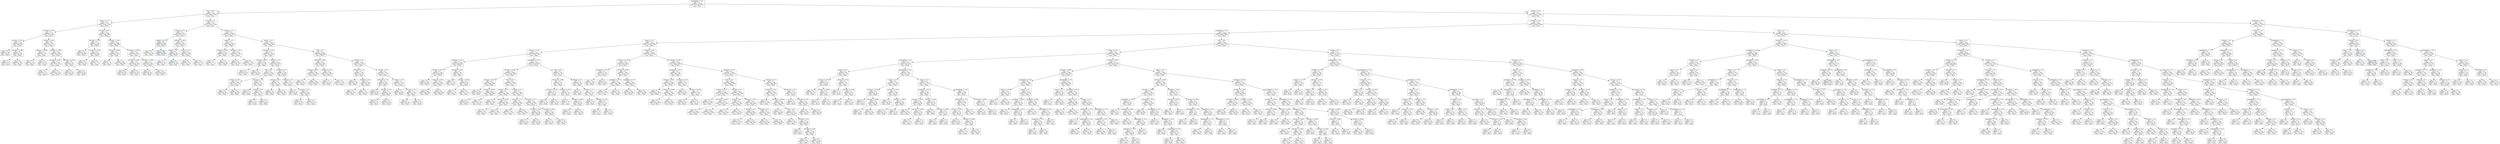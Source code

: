 digraph Tree {
node [shape=box, style="filled", color="black"] ;
0 [label="graphDepth <= 3.5\ngini = 0.5\nsamples = 35106\nvalue = [17549, 17557]\nclass = True", fillcolor="#ffffff"] ;
1 [label="CCR <= 0.55\ngini = 0.5\nsamples = 5395\nvalue = [2695, 2700]\nclass = True", fillcolor="#ffffff"] ;
0 -> 1 [labeldistance=2.5, labelangle=45, headlabel="True"] ;
2 [label="nbproc <= 4.5\ngini = 0.5\nsamples = 2720\nvalue = [1360, 1360]\nclass = False", fillcolor="#ffffff"] ;
1 -> 2 ;
3 [label="sdComm <= 0.02\ngini = 0.5\nsamples = 730\nvalue = [365, 365]\nclass = False", fillcolor="#ffffff"] ;
2 -> 3 ;
4 [label="sdComp <= 0.02\ngini = 0.5\nsamples = 188\nvalue = [94, 94]\nclass = False", fillcolor="#ffffff"] ;
3 -> 4 ;
5 [label="gini = 0.5\nsamples = 16\nvalue = [8, 8]\nclass = False", fillcolor="#ffffff"] ;
4 -> 5 ;
6 [label="sdComp <= 0.065\ngini = 0.5\nsamples = 172\nvalue = [86, 86]\nclass = False", fillcolor="#ffffff"] ;
4 -> 6 ;
7 [label="gini = 0.5\nsamples = 10\nvalue = [5, 5]\nclass = False", fillcolor="#ffffff"] ;
6 -> 7 ;
8 [label="gini = 0.5\nsamples = 162\nvalue = [81, 81]\nclass = False", fillcolor="#ffffff"] ;
6 -> 8 ;
9 [label="sdComp <= 0.02\ngini = 0.5\nsamples = 542\nvalue = [271, 271]\nclass = False", fillcolor="#ffffff"] ;
3 -> 9 ;
10 [label="sdComm <= 0.065\ngini = 0.5\nsamples = 74\nvalue = [37, 37]\nclass = False", fillcolor="#ffffff"] ;
9 -> 10 ;
11 [label="gini = 0.5\nsamples = 48\nvalue = [24, 24]\nclass = False", fillcolor="#ffffff"] ;
10 -> 11 ;
12 [label="gini = 0.5\nsamples = 26\nvalue = [13, 13]\nclass = False", fillcolor="#ffffff"] ;
10 -> 12 ;
13 [label="sdComm <= 0.065\ngini = 0.5\nsamples = 468\nvalue = [234, 234]\nclass = False", fillcolor="#ffffff"] ;
9 -> 13 ;
14 [label="sdComp <= 0.065\ngini = 0.5\nsamples = 344\nvalue = [172, 172]\nclass = False", fillcolor="#ffffff"] ;
13 -> 14 ;
15 [label="gini = 0.5\nsamples = 22\nvalue = [11, 11]\nclass = False", fillcolor="#ffffff"] ;
14 -> 15 ;
16 [label="gini = 0.5\nsamples = 322\nvalue = [161, 161]\nclass = False", fillcolor="#ffffff"] ;
14 -> 16 ;
17 [label="sdComp <= 0.065\ngini = 0.5\nsamples = 124\nvalue = [62, 62]\nclass = False", fillcolor="#ffffff"] ;
13 -> 17 ;
18 [label="gini = 0.5\nsamples = 36\nvalue = [18, 18]\nclass = False", fillcolor="#ffffff"] ;
17 -> 18 ;
19 [label="gini = 0.5\nsamples = 88\nvalue = [44, 44]\nclass = False", fillcolor="#ffffff"] ;
17 -> 19 ;
20 [label="sdComp <= 0.02\ngini = 0.5\nsamples = 1990\nvalue = [995, 995]\nclass = False", fillcolor="#ffffff"] ;
2 -> 20 ;
21 [label="sdComm <= 0.02\ngini = 0.5\nsamples = 192\nvalue = [96, 96]\nclass = False", fillcolor="#ffffff"] ;
20 -> 21 ;
22 [label="gini = 0.5\nsamples = 96\nvalue = [48, 48]\nclass = False", fillcolor="#ffffff"] ;
21 -> 22 ;
23 [label="sdComm <= 0.065\ngini = 0.5\nsamples = 96\nvalue = [48, 48]\nclass = False", fillcolor="#ffffff"] ;
21 -> 23 ;
24 [label="gini = 0.5\nsamples = 62\nvalue = [31, 31]\nclass = False", fillcolor="#ffffff"] ;
23 -> 24 ;
25 [label="gini = 0.5\nsamples = 34\nvalue = [17, 17]\nclass = False", fillcolor="#ffffff"] ;
23 -> 25 ;
26 [label="sdComm <= 0.02\ngini = 0.5\nsamples = 1798\nvalue = [899, 899]\nclass = False", fillcolor="#ffffff"] ;
20 -> 26 ;
27 [label="sdComp <= 0.065\ngini = 0.5\nsamples = 854\nvalue = [427, 427]\nclass = False", fillcolor="#ffffff"] ;
26 -> 27 ;
28 [label="gini = 0.5\nsamples = 74\nvalue = [37, 37]\nclass = False", fillcolor="#ffffff"] ;
27 -> 28 ;
29 [label="gini = 0.5\nsamples = 780\nvalue = [390, 390]\nclass = False", fillcolor="#ffffff"] ;
27 -> 29 ;
30 [label="sdComm <= 0.065\ngini = 0.5\nsamples = 944\nvalue = [472, 472]\nclass = False", fillcolor="#ffffff"] ;
26 -> 30 ;
31 [label="sdComp <= 0.065\ngini = 0.5\nsamples = 216\nvalue = [108, 108]\nclass = False", fillcolor="#ffffff"] ;
30 -> 31 ;
32 [label="gini = 0.5\nsamples = 68\nvalue = [34, 34]\nclass = False", fillcolor="#ffffff"] ;
31 -> 32 ;
33 [label="gini = 0.5\nsamples = 148\nvalue = [74, 74]\nclass = False", fillcolor="#ffffff"] ;
31 -> 33 ;
34 [label="sdComp <= 0.065\ngini = 0.5\nsamples = 728\nvalue = [364, 364]\nclass = False", fillcolor="#ffffff"] ;
30 -> 34 ;
35 [label="gini = 0.5\nsamples = 92\nvalue = [46, 46]\nclass = False", fillcolor="#ffffff"] ;
34 -> 35 ;
36 [label="gini = 0.5\nsamples = 636\nvalue = [318, 318]\nclass = False", fillcolor="#ffffff"] ;
34 -> 36 ;
37 [label="sdComp <= 0.2\ngini = 0.5\nsamples = 2675\nvalue = [1335, 1340]\nclass = True", fillcolor="#feffff"] ;
1 -> 37 ;
38 [label="sdComm <= 0.2\ngini = 0.5\nsamples = 415\nvalue = [205, 210]\nclass = True", fillcolor="#fafdfe"] ;
37 -> 38 ;
39 [label="nbproc <= 4.5\ngini = 0.5\nsamples = 134\nvalue = [65, 69]\nclass = True", fillcolor="#f4f9fd"] ;
38 -> 39 ;
40 [label="gini = 0.5\nsamples = 32\nvalue = [16, 16]\nclass = False", fillcolor="#ffffff"] ;
39 -> 40 ;
41 [label="gini = 0.499\nsamples = 102\nvalue = [49, 53]\nclass = True", fillcolor="#f0f8fd"] ;
39 -> 41 ;
42 [label="sdComm <= 0.65\ngini = 0.5\nsamples = 281\nvalue = [140, 141]\nclass = True", fillcolor="#fefeff"] ;
38 -> 42 ;
43 [label="nbproc <= 4.5\ngini = 0.5\nsamples = 97\nvalue = [48, 49]\nclass = True", fillcolor="#fbfdfe"] ;
42 -> 43 ;
44 [label="gini = 0.5\nsamples = 42\nvalue = [21, 21]\nclass = False", fillcolor="#ffffff"] ;
43 -> 44 ;
45 [label="gini = 0.5\nsamples = 55\nvalue = [27, 28]\nclass = True", fillcolor="#f8fcfe"] ;
43 -> 45 ;
46 [label="nbproc <= 4.5\ngini = 0.5\nsamples = 184\nvalue = [92, 92]\nclass = False", fillcolor="#ffffff"] ;
42 -> 46 ;
47 [label="gini = 0.5\nsamples = 42\nvalue = [21, 21]\nclass = False", fillcolor="#ffffff"] ;
46 -> 47 ;
48 [label="gini = 0.5\nsamples = 142\nvalue = [71, 71]\nclass = False", fillcolor="#ffffff"] ;
46 -> 48 ;
49 [label="sdComm <= 0.2\ngini = 0.5\nsamples = 2260\nvalue = [1130, 1130]\nclass = False", fillcolor="#ffffff"] ;
37 -> 49 ;
50 [label="nbproc <= 4.5\ngini = 0.5\nsamples = 412\nvalue = [206, 206]\nclass = False", fillcolor="#ffffff"] ;
49 -> 50 ;
51 [label="sdComp <= 0.65\ngini = 0.5\nsamples = 118\nvalue = [59, 59]\nclass = False", fillcolor="#ffffff"] ;
50 -> 51 ;
52 [label="gini = 0.5\nsamples = 22\nvalue = [11, 11]\nclass = False", fillcolor="#ffffff"] ;
51 -> 52 ;
53 [label="gini = 0.5\nsamples = 96\nvalue = [48, 48]\nclass = False", fillcolor="#ffffff"] ;
51 -> 53 ;
54 [label="sdComp <= 0.65\ngini = 0.5\nsamples = 294\nvalue = [147, 147]\nclass = False", fillcolor="#ffffff"] ;
50 -> 54 ;
55 [label="gini = 0.5\nsamples = 40\nvalue = [20, 20]\nclass = False", fillcolor="#ffffff"] ;
54 -> 55 ;
56 [label="gini = 0.5\nsamples = 254\nvalue = [127, 127]\nclass = False", fillcolor="#ffffff"] ;
54 -> 56 ;
57 [label="nbproc <= 4.5\ngini = 0.5\nsamples = 1848\nvalue = [924, 924]\nclass = False", fillcolor="#ffffff"] ;
49 -> 57 ;
58 [label="sdComm <= 0.65\ngini = 0.5\nsamples = 552\nvalue = [276, 276]\nclass = False", fillcolor="#ffffff"] ;
57 -> 58 ;
59 [label="sdComp <= 0.65\ngini = 0.5\nsamples = 106\nvalue = [53, 53]\nclass = False", fillcolor="#ffffff"] ;
58 -> 59 ;
60 [label="gini = 0.5\nsamples = 46\nvalue = [23, 23]\nclass = False", fillcolor="#ffffff"] ;
59 -> 60 ;
61 [label="gini = 0.5\nsamples = 60\nvalue = [30, 30]\nclass = False", fillcolor="#ffffff"] ;
59 -> 61 ;
62 [label="sdComm <= 2.0\ngini = 0.5\nsamples = 446\nvalue = [223, 223]\nclass = False", fillcolor="#ffffff"] ;
58 -> 62 ;
63 [label="CCR <= 5.5\ngini = 0.5\nsamples = 280\nvalue = [140, 140]\nclass = False", fillcolor="#ffffff"] ;
62 -> 63 ;
64 [label="sdComp <= 0.65\ngini = 0.5\nsamples = 238\nvalue = [119, 119]\nclass = False", fillcolor="#ffffff"] ;
63 -> 64 ;
65 [label="gini = 0.5\nsamples = 46\nvalue = [23, 23]\nclass = False", fillcolor="#ffffff"] ;
64 -> 65 ;
66 [label="gini = 0.5\nsamples = 192\nvalue = [96, 96]\nclass = False", fillcolor="#ffffff"] ;
64 -> 66 ;
67 [label="sdComp <= 2.0\ngini = 0.5\nsamples = 42\nvalue = [21, 21]\nclass = False", fillcolor="#ffffff"] ;
63 -> 67 ;
68 [label="gini = 0.5\nsamples = 8\nvalue = [4, 4]\nclass = False", fillcolor="#ffffff"] ;
67 -> 68 ;
69 [label="sdComp <= 6.5\ngini = 0.5\nsamples = 34\nvalue = [17, 17]\nclass = False", fillcolor="#ffffff"] ;
67 -> 69 ;
70 [label="gini = 0.5\nsamples = 18\nvalue = [9, 9]\nclass = False", fillcolor="#ffffff"] ;
69 -> 70 ;
71 [label="gini = 0.5\nsamples = 16\nvalue = [8, 8]\nclass = False", fillcolor="#ffffff"] ;
69 -> 71 ;
72 [label="sdComm <= 6.5\ngini = 0.5\nsamples = 166\nvalue = [83, 83]\nclass = False", fillcolor="#ffffff"] ;
62 -> 72 ;
73 [label="sdComp <= 6.5\ngini = 0.5\nsamples = 64\nvalue = [32, 32]\nclass = False", fillcolor="#ffffff"] ;
72 -> 73 ;
74 [label="gini = 0.5\nsamples = 16\nvalue = [8, 8]\nclass = False", fillcolor="#ffffff"] ;
73 -> 74 ;
75 [label="gini = 0.5\nsamples = 48\nvalue = [24, 24]\nclass = False", fillcolor="#ffffff"] ;
73 -> 75 ;
76 [label="sdComp <= 2.0\ngini = 0.5\nsamples = 102\nvalue = [51, 51]\nclass = False", fillcolor="#ffffff"] ;
72 -> 76 ;
77 [label="gini = 0.5\nsamples = 16\nvalue = [8, 8]\nclass = False", fillcolor="#ffffff"] ;
76 -> 77 ;
78 [label="sdComp <= 6.5\ngini = 0.5\nsamples = 86\nvalue = [43, 43]\nclass = False", fillcolor="#ffffff"] ;
76 -> 78 ;
79 [label="gini = 0.5\nsamples = 62\nvalue = [31, 31]\nclass = False", fillcolor="#ffffff"] ;
78 -> 79 ;
80 [label="gini = 0.5\nsamples = 24\nvalue = [12, 12]\nclass = False", fillcolor="#ffffff"] ;
78 -> 80 ;
81 [label="CCR <= 5.5\ngini = 0.5\nsamples = 1296\nvalue = [648, 648]\nclass = False", fillcolor="#ffffff"] ;
57 -> 81 ;
82 [label="sdComm <= 0.65\ngini = 0.5\nsamples = 850\nvalue = [425, 425]\nclass = False", fillcolor="#ffffff"] ;
81 -> 82 ;
83 [label="sdComp <= 0.65\ngini = 0.5\nsamples = 444\nvalue = [222, 222]\nclass = False", fillcolor="#ffffff"] ;
82 -> 83 ;
84 [label="gini = 0.5\nsamples = 40\nvalue = [20, 20]\nclass = False", fillcolor="#ffffff"] ;
83 -> 84 ;
85 [label="gini = 0.5\nsamples = 404\nvalue = [202, 202]\nclass = False", fillcolor="#ffffff"] ;
83 -> 85 ;
86 [label="sdComp <= 0.65\ngini = 0.5\nsamples = 406\nvalue = [203, 203]\nclass = False", fillcolor="#ffffff"] ;
82 -> 86 ;
87 [label="gini = 0.5\nsamples = 112\nvalue = [56, 56]\nclass = False", fillcolor="#ffffff"] ;
86 -> 87 ;
88 [label="gini = 0.5\nsamples = 294\nvalue = [147, 147]\nclass = False", fillcolor="#ffffff"] ;
86 -> 88 ;
89 [label="sdComp <= 2.0\ngini = 0.5\nsamples = 446\nvalue = [223, 223]\nclass = False", fillcolor="#ffffff"] ;
81 -> 89 ;
90 [label="sdComm <= 2.0\ngini = 0.5\nsamples = 104\nvalue = [52, 52]\nclass = False", fillcolor="#ffffff"] ;
89 -> 90 ;
91 [label="gini = 0.5\nsamples = 56\nvalue = [28, 28]\nclass = False", fillcolor="#ffffff"] ;
90 -> 91 ;
92 [label="sdComm <= 6.5\ngini = 0.5\nsamples = 48\nvalue = [24, 24]\nclass = False", fillcolor="#ffffff"] ;
90 -> 92 ;
93 [label="gini = 0.5\nsamples = 20\nvalue = [10, 10]\nclass = False", fillcolor="#ffffff"] ;
92 -> 93 ;
94 [label="gini = 0.5\nsamples = 28\nvalue = [14, 14]\nclass = False", fillcolor="#ffffff"] ;
92 -> 94 ;
95 [label="sdComp <= 6.5\ngini = 0.5\nsamples = 342\nvalue = [171, 171]\nclass = False", fillcolor="#ffffff"] ;
89 -> 95 ;
96 [label="sdComm <= 2.0\ngini = 0.5\nsamples = 88\nvalue = [44, 44]\nclass = False", fillcolor="#ffffff"] ;
95 -> 96 ;
97 [label="gini = 0.5\nsamples = 16\nvalue = [8, 8]\nclass = False", fillcolor="#ffffff"] ;
96 -> 97 ;
98 [label="sdComm <= 6.5\ngini = 0.5\nsamples = 72\nvalue = [36, 36]\nclass = False", fillcolor="#ffffff"] ;
96 -> 98 ;
99 [label="gini = 0.5\nsamples = 24\nvalue = [12, 12]\nclass = False", fillcolor="#ffffff"] ;
98 -> 99 ;
100 [label="gini = 0.5\nsamples = 48\nvalue = [24, 24]\nclass = False", fillcolor="#ffffff"] ;
98 -> 100 ;
101 [label="sdComm <= 2.0\ngini = 0.5\nsamples = 254\nvalue = [127, 127]\nclass = False", fillcolor="#ffffff"] ;
95 -> 101 ;
102 [label="gini = 0.5\nsamples = 120\nvalue = [60, 60]\nclass = False", fillcolor="#ffffff"] ;
101 -> 102 ;
103 [label="sdComm <= 6.5\ngini = 0.5\nsamples = 134\nvalue = [67, 67]\nclass = False", fillcolor="#ffffff"] ;
101 -> 103 ;
104 [label="gini = 0.5\nsamples = 72\nvalue = [36, 36]\nclass = False", fillcolor="#ffffff"] ;
103 -> 104 ;
105 [label="gini = 0.5\nsamples = 62\nvalue = [31, 31]\nclass = False", fillcolor="#ffffff"] ;
103 -> 105 ;
106 [label="sdComm <= 6.5\ngini = 0.5\nsamples = 29711\nvalue = [14854, 14857]\nclass = True", fillcolor="#ffffff"] ;
0 -> 106 [labeldistance=2.5, labelangle=-45, headlabel="False"] ;
107 [label="sdComp <= 0.65\ngini = 0.5\nsamples = 26887\nvalue = [13443, 13444]\nclass = True", fillcolor="#ffffff"] ;
106 -> 107 ;
108 [label="graphDepth <= 6.5\ngini = 0.5\nsamples = 18880\nvalue = [9440, 9440]\nclass = False", fillcolor="#ffffff"] ;
107 -> 108 ;
109 [label="nbproc <= 4.5\ngini = 0.5\nsamples = 14376\nvalue = [7188, 7188]\nclass = False", fillcolor="#ffffff"] ;
108 -> 109 ;
110 [label="sdComm <= 0.02\ngini = 0.5\nsamples = 3872\nvalue = [1936, 1936]\nclass = False", fillcolor="#ffffff"] ;
109 -> 110 ;
111 [label="graphSize <= 22.5\ngini = 0.5\nsamples = 1258\nvalue = [629, 629]\nclass = False", fillcolor="#ffffff"] ;
110 -> 111 ;
112 [label="sdComp <= 0.02\ngini = 0.5\nsamples = 1168\nvalue = [584, 584]\nclass = False", fillcolor="#ffffff"] ;
111 -> 112 ;
113 [label="gini = 0.5\nsamples = 160\nvalue = [80, 80]\nclass = False", fillcolor="#ffffff"] ;
112 -> 113 ;
114 [label="sdComp <= 0.065\ngini = 0.5\nsamples = 1008\nvalue = [504, 504]\nclass = False", fillcolor="#ffffff"] ;
112 -> 114 ;
115 [label="gini = 0.5\nsamples = 396\nvalue = [198, 198]\nclass = False", fillcolor="#ffffff"] ;
114 -> 115 ;
116 [label="gini = 0.5\nsamples = 612\nvalue = [306, 306]\nclass = False", fillcolor="#ffffff"] ;
114 -> 116 ;
117 [label="sdComp <= 0.02\ngini = 0.5\nsamples = 90\nvalue = [45, 45]\nclass = False", fillcolor="#ffffff"] ;
111 -> 117 ;
118 [label="gini = 0.5\nsamples = 24\nvalue = [12, 12]\nclass = False", fillcolor="#ffffff"] ;
117 -> 118 ;
119 [label="sdComp <= 0.065\ngini = 0.5\nsamples = 66\nvalue = [33, 33]\nclass = False", fillcolor="#ffffff"] ;
117 -> 119 ;
120 [label="gini = 0.5\nsamples = 32\nvalue = [16, 16]\nclass = False", fillcolor="#ffffff"] ;
119 -> 120 ;
121 [label="gini = 0.5\nsamples = 34\nvalue = [17, 17]\nclass = False", fillcolor="#ffffff"] ;
119 -> 121 ;
122 [label="graphSize <= 22.5\ngini = 0.5\nsamples = 2614\nvalue = [1307, 1307]\nclass = False", fillcolor="#ffffff"] ;
110 -> 122 ;
123 [label="sdComm <= 0.065\ngini = 0.5\nsamples = 2480\nvalue = [1240, 1240]\nclass = False", fillcolor="#ffffff"] ;
122 -> 123 ;
124 [label="sdComp <= 0.02\ngini = 0.5\nsamples = 976\nvalue = [488, 488]\nclass = False", fillcolor="#ffffff"] ;
123 -> 124 ;
125 [label="gini = 0.5\nsamples = 168\nvalue = [84, 84]\nclass = False", fillcolor="#ffffff"] ;
124 -> 125 ;
126 [label="sdComp <= 0.065\ngini = 0.5\nsamples = 808\nvalue = [404, 404]\nclass = False", fillcolor="#ffffff"] ;
124 -> 126 ;
127 [label="gini = 0.5\nsamples = 66\nvalue = [33, 33]\nclass = False", fillcolor="#ffffff"] ;
126 -> 127 ;
128 [label="gini = 0.5\nsamples = 742\nvalue = [371, 371]\nclass = False", fillcolor="#ffffff"] ;
126 -> 128 ;
129 [label="CCR <= 0.55\ngini = 0.5\nsamples = 1504\nvalue = [752, 752]\nclass = False", fillcolor="#ffffff"] ;
123 -> 129 ;
130 [label="sdComp <= 0.02\ngini = 0.5\nsamples = 718\nvalue = [359, 359]\nclass = False", fillcolor="#ffffff"] ;
129 -> 130 ;
131 [label="gini = 0.5\nsamples = 134\nvalue = [67, 67]\nclass = False", fillcolor="#ffffff"] ;
130 -> 131 ;
132 [label="sdComp <= 0.065\ngini = 0.5\nsamples = 584\nvalue = [292, 292]\nclass = False", fillcolor="#ffffff"] ;
130 -> 132 ;
133 [label="gini = 0.5\nsamples = 44\nvalue = [22, 22]\nclass = False", fillcolor="#ffffff"] ;
132 -> 133 ;
134 [label="gini = 0.5\nsamples = 540\nvalue = [270, 270]\nclass = False", fillcolor="#ffffff"] ;
132 -> 134 ;
135 [label="sdComm <= 0.2\ngini = 0.5\nsamples = 786\nvalue = [393, 393]\nclass = False", fillcolor="#ffffff"] ;
129 -> 135 ;
136 [label="sdComp <= 0.2\ngini = 0.5\nsamples = 490\nvalue = [245, 245]\nclass = False", fillcolor="#ffffff"] ;
135 -> 136 ;
137 [label="gini = 0.5\nsamples = 230\nvalue = [115, 115]\nclass = False", fillcolor="#ffffff"] ;
136 -> 137 ;
138 [label="gini = 0.5\nsamples = 260\nvalue = [130, 130]\nclass = False", fillcolor="#ffffff"] ;
136 -> 138 ;
139 [label="sdComp <= 0.2\ngini = 0.5\nsamples = 296\nvalue = [148, 148]\nclass = False", fillcolor="#ffffff"] ;
135 -> 139 ;
140 [label="sdComm <= 0.65\ngini = 0.5\nsamples = 160\nvalue = [80, 80]\nclass = False", fillcolor="#ffffff"] ;
139 -> 140 ;
141 [label="gini = 0.5\nsamples = 72\nvalue = [36, 36]\nclass = False", fillcolor="#ffffff"] ;
140 -> 141 ;
142 [label="gini = 0.5\nsamples = 88\nvalue = [44, 44]\nclass = False", fillcolor="#ffffff"] ;
140 -> 142 ;
143 [label="sdComm <= 0.65\ngini = 0.5\nsamples = 136\nvalue = [68, 68]\nclass = False", fillcolor="#ffffff"] ;
139 -> 143 ;
144 [label="gini = 0.5\nsamples = 28\nvalue = [14, 14]\nclass = False", fillcolor="#ffffff"] ;
143 -> 144 ;
145 [label="gini = 0.5\nsamples = 108\nvalue = [54, 54]\nclass = False", fillcolor="#ffffff"] ;
143 -> 145 ;
146 [label="CCR <= 0.55\ngini = 0.5\nsamples = 134\nvalue = [67, 67]\nclass = False", fillcolor="#ffffff"] ;
122 -> 146 ;
147 [label="sdComm <= 0.065\ngini = 0.5\nsamples = 82\nvalue = [41, 41]\nclass = False", fillcolor="#ffffff"] ;
146 -> 147 ;
148 [label="sdComp <= 0.055\ngini = 0.5\nsamples = 20\nvalue = [10, 10]\nclass = False", fillcolor="#ffffff"] ;
147 -> 148 ;
149 [label="gini = 0.5\nsamples = 10\nvalue = [5, 5]\nclass = False", fillcolor="#ffffff"] ;
148 -> 149 ;
150 [label="gini = 0.5\nsamples = 10\nvalue = [5, 5]\nclass = False", fillcolor="#ffffff"] ;
148 -> 150 ;
151 [label="sdComp <= 0.02\ngini = 0.5\nsamples = 62\nvalue = [31, 31]\nclass = False", fillcolor="#ffffff"] ;
147 -> 151 ;
152 [label="gini = 0.5\nsamples = 14\nvalue = [7, 7]\nclass = False", fillcolor="#ffffff"] ;
151 -> 152 ;
153 [label="sdComp <= 0.065\ngini = 0.5\nsamples = 48\nvalue = [24, 24]\nclass = False", fillcolor="#ffffff"] ;
151 -> 153 ;
154 [label="gini = 0.5\nsamples = 8\nvalue = [4, 4]\nclass = False", fillcolor="#ffffff"] ;
153 -> 154 ;
155 [label="gini = 0.5\nsamples = 40\nvalue = [20, 20]\nclass = False", fillcolor="#ffffff"] ;
153 -> 155 ;
156 [label="sdComp <= 0.2\ngini = 0.5\nsamples = 52\nvalue = [26, 26]\nclass = False", fillcolor="#ffffff"] ;
146 -> 156 ;
157 [label="gini = 0.5\nsamples = 8\nvalue = [4, 4]\nclass = False", fillcolor="#ffffff"] ;
156 -> 157 ;
158 [label="sdComm <= 0.2\ngini = 0.5\nsamples = 44\nvalue = [22, 22]\nclass = False", fillcolor="#ffffff"] ;
156 -> 158 ;
159 [label="gini = 0.5\nsamples = 10\nvalue = [5, 5]\nclass = False", fillcolor="#ffffff"] ;
158 -> 159 ;
160 [label="sdComm <= 0.65\ngini = 0.5\nsamples = 34\nvalue = [17, 17]\nclass = False", fillcolor="#ffffff"] ;
158 -> 160 ;
161 [label="gini = 0.5\nsamples = 14\nvalue = [7, 7]\nclass = False", fillcolor="#ffffff"] ;
160 -> 161 ;
162 [label="gini = 0.5\nsamples = 20\nvalue = [10, 10]\nclass = False", fillcolor="#ffffff"] ;
160 -> 162 ;
163 [label="sdComp <= 0.02\ngini = 0.5\nsamples = 10504\nvalue = [5252, 5252]\nclass = False", fillcolor="#ffffff"] ;
109 -> 163 ;
164 [label="sdComm <= 0.02\ngini = 0.5\nsamples = 1264\nvalue = [632, 632]\nclass = False", fillcolor="#ffffff"] ;
163 -> 164 ;
165 [label="graphSize <= 22.5\ngini = 0.5\nsamples = 232\nvalue = [116, 116]\nclass = False", fillcolor="#ffffff"] ;
164 -> 165 ;
166 [label="gini = 0.5\nsamples = 184\nvalue = [92, 92]\nclass = False", fillcolor="#ffffff"] ;
165 -> 166 ;
167 [label="gini = 0.5\nsamples = 48\nvalue = [24, 24]\nclass = False", fillcolor="#ffffff"] ;
165 -> 167 ;
168 [label="sdComm <= 0.065\ngini = 0.5\nsamples = 1032\nvalue = [516, 516]\nclass = False", fillcolor="#ffffff"] ;
164 -> 168 ;
169 [label="graphSize <= 22.5\ngini = 0.5\nsamples = 592\nvalue = [296, 296]\nclass = False", fillcolor="#ffffff"] ;
168 -> 169 ;
170 [label="gini = 0.5\nsamples = 544\nvalue = [272, 272]\nclass = False", fillcolor="#ffffff"] ;
169 -> 170 ;
171 [label="gini = 0.5\nsamples = 48\nvalue = [24, 24]\nclass = False", fillcolor="#ffffff"] ;
169 -> 171 ;
172 [label="graphSize <= 22.5\ngini = 0.5\nsamples = 440\nvalue = [220, 220]\nclass = False", fillcolor="#ffffff"] ;
168 -> 172 ;
173 [label="gini = 0.5\nsamples = 380\nvalue = [190, 190]\nclass = False", fillcolor="#ffffff"] ;
172 -> 173 ;
174 [label="gini = 0.5\nsamples = 60\nvalue = [30, 30]\nclass = False", fillcolor="#ffffff"] ;
172 -> 174 ;
175 [label="sdComp <= 0.065\ngini = 0.5\nsamples = 9240\nvalue = [4620, 4620]\nclass = False", fillcolor="#ffffff"] ;
163 -> 175 ;
176 [label="graphSize <= 22.5\ngini = 0.5\nsamples = 1782\nvalue = [891, 891]\nclass = False", fillcolor="#ffffff"] ;
175 -> 176 ;
177 [label="sdComm <= 0.02\ngini = 0.5\nsamples = 1640\nvalue = [820, 820]\nclass = False", fillcolor="#ffffff"] ;
176 -> 177 ;
178 [label="gini = 0.5\nsamples = 716\nvalue = [358, 358]\nclass = False", fillcolor="#ffffff"] ;
177 -> 178 ;
179 [label="sdComm <= 0.065\ngini = 0.5\nsamples = 924\nvalue = [462, 462]\nclass = False", fillcolor="#ffffff"] ;
177 -> 179 ;
180 [label="gini = 0.5\nsamples = 276\nvalue = [138, 138]\nclass = False", fillcolor="#ffffff"] ;
179 -> 180 ;
181 [label="gini = 0.5\nsamples = 648\nvalue = [324, 324]\nclass = False", fillcolor="#ffffff"] ;
179 -> 181 ;
182 [label="sdComm <= 0.02\ngini = 0.5\nsamples = 142\nvalue = [71, 71]\nclass = False", fillcolor="#ffffff"] ;
176 -> 182 ;
183 [label="gini = 0.5\nsamples = 40\nvalue = [20, 20]\nclass = False", fillcolor="#ffffff"] ;
182 -> 183 ;
184 [label="sdComm <= 0.065\ngini = 0.5\nsamples = 102\nvalue = [51, 51]\nclass = False", fillcolor="#ffffff"] ;
182 -> 184 ;
185 [label="gini = 0.5\nsamples = 60\nvalue = [30, 30]\nclass = False", fillcolor="#ffffff"] ;
184 -> 185 ;
186 [label="gini = 0.5\nsamples = 42\nvalue = [21, 21]\nclass = False", fillcolor="#ffffff"] ;
184 -> 186 ;
187 [label="graphSize <= 22.5\ngini = 0.5\nsamples = 7458\nvalue = [3729, 3729]\nclass = False", fillcolor="#ffffff"] ;
175 -> 187 ;
188 [label="CCR <= 0.55\ngini = 0.5\nsamples = 6698\nvalue = [3349, 3349]\nclass = False", fillcolor="#ffffff"] ;
187 -> 188 ;
189 [label="sdComm <= 0.02\ngini = 0.5\nsamples = 4398\nvalue = [2199, 2199]\nclass = False", fillcolor="#ffffff"] ;
188 -> 189 ;
190 [label="gini = 0.5\nsamples = 1228\nvalue = [614, 614]\nclass = False", fillcolor="#ffffff"] ;
189 -> 190 ;
191 [label="sdComm <= 0.065\ngini = 0.5\nsamples = 3170\nvalue = [1585, 1585]\nclass = False", fillcolor="#ffffff"] ;
189 -> 191 ;
192 [label="gini = 0.5\nsamples = 1166\nvalue = [583, 583]\nclass = False", fillcolor="#ffffff"] ;
191 -> 192 ;
193 [label="gini = 0.5\nsamples = 2004\nvalue = [1002, 1002]\nclass = False", fillcolor="#ffffff"] ;
191 -> 193 ;
194 [label="sdComm <= 0.2\ngini = 0.5\nsamples = 2300\nvalue = [1150, 1150]\nclass = False", fillcolor="#ffffff"] ;
188 -> 194 ;
195 [label="sdComp <= 0.2\ngini = 0.5\nsamples = 528\nvalue = [264, 264]\nclass = False", fillcolor="#ffffff"] ;
194 -> 195 ;
196 [label="gini = 0.5\nsamples = 276\nvalue = [138, 138]\nclass = False", fillcolor="#ffffff"] ;
195 -> 196 ;
197 [label="gini = 0.5\nsamples = 252\nvalue = [126, 126]\nclass = False", fillcolor="#ffffff"] ;
195 -> 197 ;
198 [label="sdComm <= 0.65\ngini = 0.5\nsamples = 1772\nvalue = [886, 886]\nclass = False", fillcolor="#ffffff"] ;
194 -> 198 ;
199 [label="sdComp <= 0.2\ngini = 0.5\nsamples = 668\nvalue = [334, 334]\nclass = False", fillcolor="#ffffff"] ;
198 -> 199 ;
200 [label="gini = 0.5\nsamples = 344\nvalue = [172, 172]\nclass = False", fillcolor="#ffffff"] ;
199 -> 200 ;
201 [label="gini = 0.5\nsamples = 324\nvalue = [162, 162]\nclass = False", fillcolor="#ffffff"] ;
199 -> 201 ;
202 [label="sdComp <= 0.2\ngini = 0.5\nsamples = 1104\nvalue = [552, 552]\nclass = False", fillcolor="#ffffff"] ;
198 -> 202 ;
203 [label="gini = 0.5\nsamples = 316\nvalue = [158, 158]\nclass = False", fillcolor="#ffffff"] ;
202 -> 203 ;
204 [label="gini = 0.5\nsamples = 788\nvalue = [394, 394]\nclass = False", fillcolor="#ffffff"] ;
202 -> 204 ;
205 [label="sdComp <= 0.2\ngini = 0.5\nsamples = 760\nvalue = [380, 380]\nclass = False", fillcolor="#ffffff"] ;
187 -> 205 ;
206 [label="sdComm <= 0.02\ngini = 0.5\nsamples = 626\nvalue = [313, 313]\nclass = False", fillcolor="#ffffff"] ;
205 -> 206 ;
207 [label="gini = 0.5\nsamples = 228\nvalue = [114, 114]\nclass = False", fillcolor="#ffffff"] ;
206 -> 207 ;
208 [label="sdComm <= 0.065\ngini = 0.5\nsamples = 398\nvalue = [199, 199]\nclass = False", fillcolor="#ffffff"] ;
206 -> 208 ;
209 [label="gini = 0.5\nsamples = 178\nvalue = [89, 89]\nclass = False", fillcolor="#ffffff"] ;
208 -> 209 ;
210 [label="CCR <= 0.55\ngini = 0.5\nsamples = 220\nvalue = [110, 110]\nclass = False", fillcolor="#ffffff"] ;
208 -> 210 ;
211 [label="gini = 0.5\nsamples = 82\nvalue = [41, 41]\nclass = False", fillcolor="#ffffff"] ;
210 -> 211 ;
212 [label="sdComm <= 0.2\ngini = 0.5\nsamples = 138\nvalue = [69, 69]\nclass = False", fillcolor="#ffffff"] ;
210 -> 212 ;
213 [label="gini = 0.5\nsamples = 8\nvalue = [4, 4]\nclass = False", fillcolor="#ffffff"] ;
212 -> 213 ;
214 [label="sdComm <= 0.65\ngini = 0.5\nsamples = 130\nvalue = [65, 65]\nclass = False", fillcolor="#ffffff"] ;
212 -> 214 ;
215 [label="gini = 0.5\nsamples = 30\nvalue = [15, 15]\nclass = False", fillcolor="#ffffff"] ;
214 -> 215 ;
216 [label="gini = 0.5\nsamples = 100\nvalue = [50, 50]\nclass = False", fillcolor="#ffffff"] ;
214 -> 216 ;
217 [label="sdComm <= 0.2\ngini = 0.5\nsamples = 134\nvalue = [67, 67]\nclass = False", fillcolor="#ffffff"] ;
205 -> 217 ;
218 [label="gini = 0.5\nsamples = 8\nvalue = [4, 4]\nclass = False", fillcolor="#ffffff"] ;
217 -> 218 ;
219 [label="sdComm <= 0.65\ngini = 0.5\nsamples = 126\nvalue = [63, 63]\nclass = False", fillcolor="#ffffff"] ;
217 -> 219 ;
220 [label="gini = 0.5\nsamples = 48\nvalue = [24, 24]\nclass = False", fillcolor="#ffffff"] ;
219 -> 220 ;
221 [label="gini = 0.5\nsamples = 78\nvalue = [39, 39]\nclass = False", fillcolor="#ffffff"] ;
219 -> 221 ;
222 [label="CCR <= 0.55\ngini = 0.5\nsamples = 4504\nvalue = [2252, 2252]\nclass = False", fillcolor="#ffffff"] ;
108 -> 222 ;
223 [label="sdComp <= 0.02\ngini = 0.5\nsamples = 2802\nvalue = [1401, 1401]\nclass = False", fillcolor="#ffffff"] ;
222 -> 223 ;
224 [label="graphDepth <= 9.0\ngini = 0.5\nsamples = 628\nvalue = [314, 314]\nclass = False", fillcolor="#ffffff"] ;
223 -> 224 ;
225 [label="nbproc <= 4.5\ngini = 0.5\nsamples = 94\nvalue = [47, 47]\nclass = False", fillcolor="#ffffff"] ;
224 -> 225 ;
226 [label="sdComm <= 0.02\ngini = 0.5\nsamples = 40\nvalue = [20, 20]\nclass = False", fillcolor="#ffffff"] ;
225 -> 226 ;
227 [label="gini = 0.5\nsamples = 24\nvalue = [12, 12]\nclass = False", fillcolor="#ffffff"] ;
226 -> 227 ;
228 [label="sdComm <= 0.065\ngini = 0.5\nsamples = 16\nvalue = [8, 8]\nclass = False", fillcolor="#ffffff"] ;
226 -> 228 ;
229 [label="gini = 0.5\nsamples = 6\nvalue = [3, 3]\nclass = False", fillcolor="#ffffff"] ;
228 -> 229 ;
230 [label="gini = 0.5\nsamples = 10\nvalue = [5, 5]\nclass = False", fillcolor="#ffffff"] ;
228 -> 230 ;
231 [label="sdComm <= 0.02\ngini = 0.5\nsamples = 54\nvalue = [27, 27]\nclass = False", fillcolor="#ffffff"] ;
225 -> 231 ;
232 [label="gini = 0.5\nsamples = 10\nvalue = [5, 5]\nclass = False", fillcolor="#ffffff"] ;
231 -> 232 ;
233 [label="sdComm <= 0.065\ngini = 0.5\nsamples = 44\nvalue = [22, 22]\nclass = False", fillcolor="#ffffff"] ;
231 -> 233 ;
234 [label="gini = 0.5\nsamples = 14\nvalue = [7, 7]\nclass = False", fillcolor="#ffffff"] ;
233 -> 234 ;
235 [label="gini = 0.5\nsamples = 30\nvalue = [15, 15]\nclass = False", fillcolor="#ffffff"] ;
233 -> 235 ;
236 [label="graphDepth <= 13.5\ngini = 0.5\nsamples = 534\nvalue = [267, 267]\nclass = False", fillcolor="#ffffff"] ;
224 -> 236 ;
237 [label="nbproc <= 4.5\ngini = 0.5\nsamples = 230\nvalue = [115, 115]\nclass = False", fillcolor="#ffffff"] ;
236 -> 237 ;
238 [label="sdComm <= 0.02\ngini = 0.5\nsamples = 72\nvalue = [36, 36]\nclass = False", fillcolor="#ffffff"] ;
237 -> 238 ;
239 [label="gini = 0.5\nsamples = 4\nvalue = [2, 2]\nclass = False", fillcolor="#ffffff"] ;
238 -> 239 ;
240 [label="sdComm <= 0.065\ngini = 0.5\nsamples = 68\nvalue = [34, 34]\nclass = False", fillcolor="#ffffff"] ;
238 -> 240 ;
241 [label="gini = 0.5\nsamples = 16\nvalue = [8, 8]\nclass = False", fillcolor="#ffffff"] ;
240 -> 241 ;
242 [label="gini = 0.5\nsamples = 52\nvalue = [26, 26]\nclass = False", fillcolor="#ffffff"] ;
240 -> 242 ;
243 [label="sdComm <= 0.02\ngini = 0.5\nsamples = 158\nvalue = [79, 79]\nclass = False", fillcolor="#ffffff"] ;
237 -> 243 ;
244 [label="gini = 0.5\nsamples = 28\nvalue = [14, 14]\nclass = False", fillcolor="#ffffff"] ;
243 -> 244 ;
245 [label="sdComm <= 0.065\ngini = 0.5\nsamples = 130\nvalue = [65, 65]\nclass = False", fillcolor="#ffffff"] ;
243 -> 245 ;
246 [label="gini = 0.5\nsamples = 122\nvalue = [61, 61]\nclass = False", fillcolor="#ffffff"] ;
245 -> 246 ;
247 [label="gini = 0.5\nsamples = 8\nvalue = [4, 4]\nclass = False", fillcolor="#ffffff"] ;
245 -> 247 ;
248 [label="nbproc <= 4.5\ngini = 0.5\nsamples = 304\nvalue = [152, 152]\nclass = False", fillcolor="#ffffff"] ;
236 -> 248 ;
249 [label="graphSize <= 75.0\ngini = 0.5\nsamples = 136\nvalue = [68, 68]\nclass = False", fillcolor="#ffffff"] ;
248 -> 249 ;
250 [label="sdComm <= 0.02\ngini = 0.5\nsamples = 96\nvalue = [48, 48]\nclass = False", fillcolor="#ffffff"] ;
249 -> 250 ;
251 [label="gini = 0.5\nsamples = 48\nvalue = [24, 24]\nclass = False", fillcolor="#ffffff"] ;
250 -> 251 ;
252 [label="sdComm <= 0.065\ngini = 0.5\nsamples = 48\nvalue = [24, 24]\nclass = False", fillcolor="#ffffff"] ;
250 -> 252 ;
253 [label="gini = 0.5\nsamples = 24\nvalue = [12, 12]\nclass = False", fillcolor="#ffffff"] ;
252 -> 253 ;
254 [label="gini = 0.5\nsamples = 24\nvalue = [12, 12]\nclass = False", fillcolor="#ffffff"] ;
252 -> 254 ;
255 [label="sdComm <= 0.02\ngini = 0.5\nsamples = 40\nvalue = [20, 20]\nclass = False", fillcolor="#ffffff"] ;
249 -> 255 ;
256 [label="gini = 0.5\nsamples = 16\nvalue = [8, 8]\nclass = False", fillcolor="#ffffff"] ;
255 -> 256 ;
257 [label="sdComm <= 0.065\ngini = 0.5\nsamples = 24\nvalue = [12, 12]\nclass = False", fillcolor="#ffffff"] ;
255 -> 257 ;
258 [label="gini = 0.5\nsamples = 8\nvalue = [4, 4]\nclass = False", fillcolor="#ffffff"] ;
257 -> 258 ;
259 [label="gini = 0.5\nsamples = 16\nvalue = [8, 8]\nclass = False", fillcolor="#ffffff"] ;
257 -> 259 ;
260 [label="graphDepth <= 25.5\ngini = 0.5\nsamples = 168\nvalue = [84, 84]\nclass = False", fillcolor="#ffffff"] ;
248 -> 260 ;
261 [label="graphSize <= 75.0\ngini = 0.5\nsamples = 146\nvalue = [73, 73]\nclass = False", fillcolor="#ffffff"] ;
260 -> 261 ;
262 [label="sdComm <= 0.02\ngini = 0.5\nsamples = 122\nvalue = [61, 61]\nclass = False", fillcolor="#ffffff"] ;
261 -> 262 ;
263 [label="gini = 0.5\nsamples = 40\nvalue = [20, 20]\nclass = False", fillcolor="#ffffff"] ;
262 -> 263 ;
264 [label="sdComm <= 0.065\ngini = 0.5\nsamples = 82\nvalue = [41, 41]\nclass = False", fillcolor="#ffffff"] ;
262 -> 264 ;
265 [label="gini = 0.5\nsamples = 34\nvalue = [17, 17]\nclass = False", fillcolor="#ffffff"] ;
264 -> 265 ;
266 [label="gini = 0.5\nsamples = 48\nvalue = [24, 24]\nclass = False", fillcolor="#ffffff"] ;
264 -> 266 ;
267 [label="gini = 0.5\nsamples = 24\nvalue = [12, 12]\nclass = False", fillcolor="#ffffff"] ;
261 -> 267 ;
268 [label="sdComm <= 0.065\ngini = 0.5\nsamples = 22\nvalue = [11, 11]\nclass = False", fillcolor="#ffffff"] ;
260 -> 268 ;
269 [label="gini = 0.5\nsamples = 12\nvalue = [6, 6]\nclass = False", fillcolor="#ffffff"] ;
268 -> 269 ;
270 [label="gini = 0.5\nsamples = 10\nvalue = [5, 5]\nclass = False", fillcolor="#ffffff"] ;
268 -> 270 ;
271 [label="sdComm <= 0.02\ngini = 0.5\nsamples = 2174\nvalue = [1087, 1087]\nclass = False", fillcolor="#ffffff"] ;
223 -> 271 ;
272 [label="sdComp <= 0.065\ngini = 0.5\nsamples = 1084\nvalue = [542, 542]\nclass = False", fillcolor="#ffffff"] ;
271 -> 272 ;
273 [label="graphDepth <= 9.0\ngini = 0.5\nsamples = 268\nvalue = [134, 134]\nclass = False", fillcolor="#ffffff"] ;
272 -> 273 ;
274 [label="nbproc <= 4.5\ngini = 0.5\nsamples = 32\nvalue = [16, 16]\nclass = False", fillcolor="#ffffff"] ;
273 -> 274 ;
275 [label="gini = 0.5\nsamples = 4\nvalue = [2, 2]\nclass = False", fillcolor="#ffffff"] ;
274 -> 275 ;
276 [label="gini = 0.5\nsamples = 28\nvalue = [14, 14]\nclass = False", fillcolor="#ffffff"] ;
274 -> 276 ;
277 [label="nbproc <= 4.5\ngini = 0.5\nsamples = 236\nvalue = [118, 118]\nclass = False", fillcolor="#ffffff"] ;
273 -> 277 ;
278 [label="graphSize <= 40.0\ngini = 0.5\nsamples = 52\nvalue = [26, 26]\nclass = False", fillcolor="#ffffff"] ;
277 -> 278 ;
279 [label="gini = 0.5\nsamples = 32\nvalue = [16, 16]\nclass = False", fillcolor="#ffffff"] ;
278 -> 279 ;
280 [label="graphDepth <= 25.5\ngini = 0.5\nsamples = 20\nvalue = [10, 10]\nclass = False", fillcolor="#ffffff"] ;
278 -> 280 ;
281 [label="gini = 0.5\nsamples = 12\nvalue = [6, 6]\nclass = False", fillcolor="#ffffff"] ;
280 -> 281 ;
282 [label="gini = 0.5\nsamples = 8\nvalue = [4, 4]\nclass = False", fillcolor="#ffffff"] ;
280 -> 282 ;
283 [label="graphSize <= 40.0\ngini = 0.5\nsamples = 184\nvalue = [92, 92]\nclass = False", fillcolor="#ffffff"] ;
277 -> 283 ;
284 [label="gini = 0.5\nsamples = 152\nvalue = [76, 76]\nclass = False", fillcolor="#ffffff"] ;
283 -> 284 ;
285 [label="graphDepth <= 25.5\ngini = 0.5\nsamples = 32\nvalue = [16, 16]\nclass = False", fillcolor="#ffffff"] ;
283 -> 285 ;
286 [label="graphSize <= 75.0\ngini = 0.5\nsamples = 28\nvalue = [14, 14]\nclass = False", fillcolor="#ffffff"] ;
285 -> 286 ;
287 [label="gini = 0.5\nsamples = 12\nvalue = [6, 6]\nclass = False", fillcolor="#ffffff"] ;
286 -> 287 ;
288 [label="gini = 0.5\nsamples = 16\nvalue = [8, 8]\nclass = False", fillcolor="#ffffff"] ;
286 -> 288 ;
289 [label="gini = 0.5\nsamples = 4\nvalue = [2, 2]\nclass = False", fillcolor="#ffffff"] ;
285 -> 289 ;
290 [label="graphDepth <= 9.0\ngini = 0.5\nsamples = 816\nvalue = [408, 408]\nclass = False", fillcolor="#ffffff"] ;
272 -> 290 ;
291 [label="nbproc <= 4.5\ngini = 0.5\nsamples = 94\nvalue = [47, 47]\nclass = False", fillcolor="#ffffff"] ;
290 -> 291 ;
292 [label="gini = 0.5\nsamples = 14\nvalue = [7, 7]\nclass = False", fillcolor="#ffffff"] ;
291 -> 292 ;
293 [label="gini = 0.5\nsamples = 80\nvalue = [40, 40]\nclass = False", fillcolor="#ffffff"] ;
291 -> 293 ;
294 [label="graphSize <= 40.0\ngini = 0.5\nsamples = 722\nvalue = [361, 361]\nclass = False", fillcolor="#ffffff"] ;
290 -> 294 ;
295 [label="nbproc <= 4.5\ngini = 0.5\nsamples = 590\nvalue = [295, 295]\nclass = False", fillcolor="#ffffff"] ;
294 -> 295 ;
296 [label="gini = 0.5\nsamples = 112\nvalue = [56, 56]\nclass = False", fillcolor="#ffffff"] ;
295 -> 296 ;
297 [label="gini = 0.5\nsamples = 478\nvalue = [239, 239]\nclass = False", fillcolor="#ffffff"] ;
295 -> 297 ;
298 [label="nbproc <= 4.5\ngini = 0.5\nsamples = 132\nvalue = [66, 66]\nclass = False", fillcolor="#ffffff"] ;
294 -> 298 ;
299 [label="graphSize <= 75.0\ngini = 0.5\nsamples = 70\nvalue = [35, 35]\nclass = False", fillcolor="#ffffff"] ;
298 -> 299 ;
300 [label="gini = 0.5\nsamples = 10\nvalue = [5, 5]\nclass = False", fillcolor="#ffffff"] ;
299 -> 300 ;
301 [label="graphDepth <= 25.5\ngini = 0.5\nsamples = 60\nvalue = [30, 30]\nclass = False", fillcolor="#ffffff"] ;
299 -> 301 ;
302 [label="gini = 0.5\nsamples = 24\nvalue = [12, 12]\nclass = False", fillcolor="#ffffff"] ;
301 -> 302 ;
303 [label="gini = 0.5\nsamples = 36\nvalue = [18, 18]\nclass = False", fillcolor="#ffffff"] ;
301 -> 303 ;
304 [label="graphDepth <= 25.5\ngini = 0.5\nsamples = 62\nvalue = [31, 31]\nclass = False", fillcolor="#ffffff"] ;
298 -> 304 ;
305 [label="graphSize <= 75.0\ngini = 0.5\nsamples = 42\nvalue = [21, 21]\nclass = False", fillcolor="#ffffff"] ;
304 -> 305 ;
306 [label="gini = 0.5\nsamples = 40\nvalue = [20, 20]\nclass = False", fillcolor="#ffffff"] ;
305 -> 306 ;
307 [label="gini = 0.5\nsamples = 2\nvalue = [1, 1]\nclass = False", fillcolor="#ffffff"] ;
305 -> 307 ;
308 [label="gini = 0.5\nsamples = 20\nvalue = [10, 10]\nclass = False", fillcolor="#ffffff"] ;
304 -> 308 ;
309 [label="nbproc <= 4.5\ngini = 0.5\nsamples = 1090\nvalue = [545, 545]\nclass = False", fillcolor="#ffffff"] ;
271 -> 309 ;
310 [label="sdComm <= 0.065\ngini = 0.5\nsamples = 368\nvalue = [184, 184]\nclass = False", fillcolor="#ffffff"] ;
309 -> 310 ;
311 [label="sdComp <= 0.065\ngini = 0.5\nsamples = 286\nvalue = [143, 143]\nclass = False", fillcolor="#ffffff"] ;
310 -> 311 ;
312 [label="graphDepth <= 9.0\ngini = 0.5\nsamples = 80\nvalue = [40, 40]\nclass = False", fillcolor="#ffffff"] ;
311 -> 312 ;
313 [label="gini = 0.5\nsamples = 12\nvalue = [6, 6]\nclass = False", fillcolor="#ffffff"] ;
312 -> 313 ;
314 [label="graphSize <= 40.0\ngini = 0.5\nsamples = 68\nvalue = [34, 34]\nclass = False", fillcolor="#ffffff"] ;
312 -> 314 ;
315 [label="gini = 0.5\nsamples = 32\nvalue = [16, 16]\nclass = False", fillcolor="#ffffff"] ;
314 -> 315 ;
316 [label="graphDepth <= 25.5\ngini = 0.5\nsamples = 36\nvalue = [18, 18]\nclass = False", fillcolor="#ffffff"] ;
314 -> 316 ;
317 [label="graphSize <= 75.0\ngini = 0.5\nsamples = 32\nvalue = [16, 16]\nclass = False", fillcolor="#ffffff"] ;
316 -> 317 ;
318 [label="gini = 0.5\nsamples = 24\nvalue = [12, 12]\nclass = False", fillcolor="#ffffff"] ;
317 -> 318 ;
319 [label="gini = 0.5\nsamples = 8\nvalue = [4, 4]\nclass = False", fillcolor="#ffffff"] ;
317 -> 319 ;
320 [label="gini = 0.5\nsamples = 4\nvalue = [2, 2]\nclass = False", fillcolor="#ffffff"] ;
316 -> 320 ;
321 [label="graphSize <= 40.0\ngini = 0.5\nsamples = 206\nvalue = [103, 103]\nclass = False", fillcolor="#ffffff"] ;
311 -> 321 ;
322 [label="gini = 0.5\nsamples = 96\nvalue = [48, 48]\nclass = False", fillcolor="#ffffff"] ;
321 -> 322 ;
323 [label="graphDepth <= 12.5\ngini = 0.5\nsamples = 110\nvalue = [55, 55]\nclass = False", fillcolor="#ffffff"] ;
321 -> 323 ;
324 [label="gini = 0.5\nsamples = 46\nvalue = [23, 23]\nclass = False", fillcolor="#ffffff"] ;
323 -> 324 ;
325 [label="graphSize <= 75.0\ngini = 0.5\nsamples = 64\nvalue = [32, 32]\nclass = False", fillcolor="#ffffff"] ;
323 -> 325 ;
326 [label="gini = 0.5\nsamples = 10\nvalue = [5, 5]\nclass = False", fillcolor="#ffffff"] ;
325 -> 326 ;
327 [label="graphDepth <= 25.5\ngini = 0.5\nsamples = 54\nvalue = [27, 27]\nclass = False", fillcolor="#ffffff"] ;
325 -> 327 ;
328 [label="gini = 0.5\nsamples = 18\nvalue = [9, 9]\nclass = False", fillcolor="#ffffff"] ;
327 -> 328 ;
329 [label="gini = 0.5\nsamples = 36\nvalue = [18, 18]\nclass = False", fillcolor="#ffffff"] ;
327 -> 329 ;
330 [label="graphSize <= 40.0\ngini = 0.5\nsamples = 82\nvalue = [41, 41]\nclass = False", fillcolor="#ffffff"] ;
310 -> 330 ;
331 [label="sdComp <= 0.065\ngini = 0.5\nsamples = 26\nvalue = [13, 13]\nclass = False", fillcolor="#ffffff"] ;
330 -> 331 ;
332 [label="gini = 0.5\nsamples = 20\nvalue = [10, 10]\nclass = False", fillcolor="#ffffff"] ;
331 -> 332 ;
333 [label="gini = 0.5\nsamples = 6\nvalue = [3, 3]\nclass = False", fillcolor="#ffffff"] ;
331 -> 333 ;
334 [label="sdComp <= 0.065\ngini = 0.5\nsamples = 56\nvalue = [28, 28]\nclass = False", fillcolor="#ffffff"] ;
330 -> 334 ;
335 [label="graphDepth <= 12.5\ngini = 0.5\nsamples = 16\nvalue = [8, 8]\nclass = False", fillcolor="#ffffff"] ;
334 -> 335 ;
336 [label="gini = 0.5\nsamples = 8\nvalue = [4, 4]\nclass = False", fillcolor="#ffffff"] ;
335 -> 336 ;
337 [label="gini = 0.5\nsamples = 8\nvalue = [4, 4]\nclass = False", fillcolor="#ffffff"] ;
335 -> 337 ;
338 [label="graphSize <= 75.0\ngini = 0.5\nsamples = 40\nvalue = [20, 20]\nclass = False", fillcolor="#ffffff"] ;
334 -> 338 ;
339 [label="graphDepth <= 12.5\ngini = 0.5\nsamples = 28\nvalue = [14, 14]\nclass = False", fillcolor="#ffffff"] ;
338 -> 339 ;
340 [label="gini = 0.5\nsamples = 20\nvalue = [10, 10]\nclass = False", fillcolor="#ffffff"] ;
339 -> 340 ;
341 [label="gini = 0.5\nsamples = 8\nvalue = [4, 4]\nclass = False", fillcolor="#ffffff"] ;
339 -> 341 ;
342 [label="graphDepth <= 25.5\ngini = 0.5\nsamples = 12\nvalue = [6, 6]\nclass = False", fillcolor="#ffffff"] ;
338 -> 342 ;
343 [label="gini = 0.5\nsamples = 4\nvalue = [2, 2]\nclass = False", fillcolor="#ffffff"] ;
342 -> 343 ;
344 [label="gini = 0.5\nsamples = 8\nvalue = [4, 4]\nclass = False", fillcolor="#ffffff"] ;
342 -> 344 ;
345 [label="graphSize <= 40.0\ngini = 0.5\nsamples = 722\nvalue = [361, 361]\nclass = False", fillcolor="#ffffff"] ;
309 -> 345 ;
346 [label="sdComp <= 0.065\ngini = 0.5\nsamples = 496\nvalue = [248, 248]\nclass = False", fillcolor="#ffffff"] ;
345 -> 346 ;
347 [label="sdComm <= 0.065\ngini = 0.5\nsamples = 240\nvalue = [120, 120]\nclass = False", fillcolor="#ffffff"] ;
346 -> 347 ;
348 [label="gini = 0.5\nsamples = 160\nvalue = [80, 80]\nclass = False", fillcolor="#ffffff"] ;
347 -> 348 ;
349 [label="gini = 0.5\nsamples = 80\nvalue = [40, 40]\nclass = False", fillcolor="#ffffff"] ;
347 -> 349 ;
350 [label="sdComm <= 0.065\ngini = 0.5\nsamples = 256\nvalue = [128, 128]\nclass = False", fillcolor="#ffffff"] ;
346 -> 350 ;
351 [label="gini = 0.5\nsamples = 82\nvalue = [41, 41]\nclass = False", fillcolor="#ffffff"] ;
350 -> 351 ;
352 [label="gini = 0.5\nsamples = 174\nvalue = [87, 87]\nclass = False", fillcolor="#ffffff"] ;
350 -> 352 ;
353 [label="graphDepth <= 12.5\ngini = 0.5\nsamples = 226\nvalue = [113, 113]\nclass = False", fillcolor="#ffffff"] ;
345 -> 353 ;
354 [label="sdComm <= 0.065\ngini = 0.5\nsamples = 78\nvalue = [39, 39]\nclass = False", fillcolor="#ffffff"] ;
353 -> 354 ;
355 [label="sdComp <= 0.065\ngini = 0.5\nsamples = 34\nvalue = [17, 17]\nclass = False", fillcolor="#ffffff"] ;
354 -> 355 ;
356 [label="gini = 0.5\nsamples = 16\nvalue = [8, 8]\nclass = False", fillcolor="#ffffff"] ;
355 -> 356 ;
357 [label="gini = 0.5\nsamples = 18\nvalue = [9, 9]\nclass = False", fillcolor="#ffffff"] ;
355 -> 357 ;
358 [label="sdComp <= 0.065\ngini = 0.5\nsamples = 44\nvalue = [22, 22]\nclass = False", fillcolor="#ffffff"] ;
354 -> 358 ;
359 [label="gini = 0.5\nsamples = 12\nvalue = [6, 6]\nclass = False", fillcolor="#ffffff"] ;
358 -> 359 ;
360 [label="gini = 0.5\nsamples = 32\nvalue = [16, 16]\nclass = False", fillcolor="#ffffff"] ;
358 -> 360 ;
361 [label="graphDepth <= 25.5\ngini = 0.5\nsamples = 148\nvalue = [74, 74]\nclass = False", fillcolor="#ffffff"] ;
353 -> 361 ;
362 [label="graphSize <= 75.0\ngini = 0.5\nsamples = 100\nvalue = [50, 50]\nclass = False", fillcolor="#ffffff"] ;
361 -> 362 ;
363 [label="sdComp <= 0.065\ngini = 0.5\nsamples = 76\nvalue = [38, 38]\nclass = False", fillcolor="#ffffff"] ;
362 -> 363 ;
364 [label="gini = 0.5\nsamples = 32\nvalue = [16, 16]\nclass = False", fillcolor="#ffffff"] ;
363 -> 364 ;
365 [label="sdComm <= 0.065\ngini = 0.5\nsamples = 44\nvalue = [22, 22]\nclass = False", fillcolor="#ffffff"] ;
363 -> 365 ;
366 [label="gini = 0.5\nsamples = 24\nvalue = [12, 12]\nclass = False", fillcolor="#ffffff"] ;
365 -> 366 ;
367 [label="gini = 0.5\nsamples = 20\nvalue = [10, 10]\nclass = False", fillcolor="#ffffff"] ;
365 -> 367 ;
368 [label="sdComp <= 0.065\ngini = 0.5\nsamples = 24\nvalue = [12, 12]\nclass = False", fillcolor="#ffffff"] ;
362 -> 368 ;
369 [label="gini = 0.5\nsamples = 12\nvalue = [6, 6]\nclass = False", fillcolor="#ffffff"] ;
368 -> 369 ;
370 [label="sdComm <= 0.065\ngini = 0.5\nsamples = 12\nvalue = [6, 6]\nclass = False", fillcolor="#ffffff"] ;
368 -> 370 ;
371 [label="gini = 0.5\nsamples = 6\nvalue = [3, 3]\nclass = False", fillcolor="#ffffff"] ;
370 -> 371 ;
372 [label="gini = 0.5\nsamples = 6\nvalue = [3, 3]\nclass = False", fillcolor="#ffffff"] ;
370 -> 372 ;
373 [label="sdComm <= 0.065\ngini = 0.5\nsamples = 48\nvalue = [24, 24]\nclass = False", fillcolor="#ffffff"] ;
361 -> 373 ;
374 [label="sdComp <= 0.065\ngini = 0.5\nsamples = 16\nvalue = [8, 8]\nclass = False", fillcolor="#ffffff"] ;
373 -> 374 ;
375 [label="gini = 0.5\nsamples = 4\nvalue = [2, 2]\nclass = False", fillcolor="#ffffff"] ;
374 -> 375 ;
376 [label="gini = 0.5\nsamples = 12\nvalue = [6, 6]\nclass = False", fillcolor="#ffffff"] ;
374 -> 376 ;
377 [label="sdComp <= 0.065\ngini = 0.5\nsamples = 32\nvalue = [16, 16]\nclass = False", fillcolor="#ffffff"] ;
373 -> 377 ;
378 [label="gini = 0.5\nsamples = 28\nvalue = [14, 14]\nclass = False", fillcolor="#ffffff"] ;
377 -> 378 ;
379 [label="gini = 0.5\nsamples = 4\nvalue = [2, 2]\nclass = False", fillcolor="#ffffff"] ;
377 -> 379 ;
380 [label="sdComp <= 0.2\ngini = 0.5\nsamples = 1702\nvalue = [851, 851]\nclass = False", fillcolor="#ffffff"] ;
222 -> 380 ;
381 [label="graphDepth <= 9.0\ngini = 0.5\nsamples = 870\nvalue = [435, 435]\nclass = False", fillcolor="#ffffff"] ;
380 -> 381 ;
382 [label="sdComm <= 0.2\ngini = 0.5\nsamples = 100\nvalue = [50, 50]\nclass = False", fillcolor="#ffffff"] ;
381 -> 382 ;
383 [label="nbproc <= 4.5\ngini = 0.5\nsamples = 26\nvalue = [13, 13]\nclass = False", fillcolor="#ffffff"] ;
382 -> 383 ;
384 [label="gini = 0.5\nsamples = 8\nvalue = [4, 4]\nclass = False", fillcolor="#ffffff"] ;
383 -> 384 ;
385 [label="gini = 0.5\nsamples = 18\nvalue = [9, 9]\nclass = False", fillcolor="#ffffff"] ;
383 -> 385 ;
386 [label="sdComm <= 0.65\ngini = 0.5\nsamples = 74\nvalue = [37, 37]\nclass = False", fillcolor="#ffffff"] ;
382 -> 386 ;
387 [label="nbproc <= 4.5\ngini = 0.5\nsamples = 26\nvalue = [13, 13]\nclass = False", fillcolor="#ffffff"] ;
386 -> 387 ;
388 [label="gini = 0.5\nsamples = 8\nvalue = [4, 4]\nclass = False", fillcolor="#ffffff"] ;
387 -> 388 ;
389 [label="gini = 0.5\nsamples = 18\nvalue = [9, 9]\nclass = False", fillcolor="#ffffff"] ;
387 -> 389 ;
390 [label="nbproc <= 4.5\ngini = 0.5\nsamples = 48\nvalue = [24, 24]\nclass = False", fillcolor="#ffffff"] ;
386 -> 390 ;
391 [label="gini = 0.5\nsamples = 20\nvalue = [10, 10]\nclass = False", fillcolor="#ffffff"] ;
390 -> 391 ;
392 [label="gini = 0.5\nsamples = 28\nvalue = [14, 14]\nclass = False", fillcolor="#ffffff"] ;
390 -> 392 ;
393 [label="graphDepth <= 13.5\ngini = 0.5\nsamples = 770\nvalue = [385, 385]\nclass = False", fillcolor="#ffffff"] ;
381 -> 393 ;
394 [label="sdComm <= 0.2\ngini = 0.5\nsamples = 416\nvalue = [208, 208]\nclass = False", fillcolor="#ffffff"] ;
393 -> 394 ;
395 [label="nbproc <= 4.5\ngini = 0.5\nsamples = 100\nvalue = [50, 50]\nclass = False", fillcolor="#ffffff"] ;
394 -> 395 ;
396 [label="gini = 0.5\nsamples = 28\nvalue = [14, 14]\nclass = False", fillcolor="#ffffff"] ;
395 -> 396 ;
397 [label="gini = 0.5\nsamples = 72\nvalue = [36, 36]\nclass = False", fillcolor="#ffffff"] ;
395 -> 397 ;
398 [label="sdComm <= 0.65\ngini = 0.5\nsamples = 316\nvalue = [158, 158]\nclass = False", fillcolor="#ffffff"] ;
394 -> 398 ;
399 [label="nbproc <= 4.5\ngini = 0.5\nsamples = 180\nvalue = [90, 90]\nclass = False", fillcolor="#ffffff"] ;
398 -> 399 ;
400 [label="gini = 0.5\nsamples = 96\nvalue = [48, 48]\nclass = False", fillcolor="#ffffff"] ;
399 -> 400 ;
401 [label="gini = 0.5\nsamples = 84\nvalue = [42, 42]\nclass = False", fillcolor="#ffffff"] ;
399 -> 401 ;
402 [label="nbproc <= 4.5\ngini = 0.5\nsamples = 136\nvalue = [68, 68]\nclass = False", fillcolor="#ffffff"] ;
398 -> 402 ;
403 [label="gini = 0.5\nsamples = 12\nvalue = [6, 6]\nclass = False", fillcolor="#ffffff"] ;
402 -> 403 ;
404 [label="gini = 0.5\nsamples = 124\nvalue = [62, 62]\nclass = False", fillcolor="#ffffff"] ;
402 -> 404 ;
405 [label="graphSize <= 75.0\ngini = 0.5\nsamples = 354\nvalue = [177, 177]\nclass = False", fillcolor="#ffffff"] ;
393 -> 405 ;
406 [label="nbproc <= 4.5\ngini = 0.5\nsamples = 216\nvalue = [108, 108]\nclass = False", fillcolor="#ffffff"] ;
405 -> 406 ;
407 [label="sdComm <= 0.2\ngini = 0.5\nsamples = 52\nvalue = [26, 26]\nclass = False", fillcolor="#ffffff"] ;
406 -> 407 ;
408 [label="gini = 0.5\nsamples = 4\nvalue = [2, 2]\nclass = False", fillcolor="#ffffff"] ;
407 -> 408 ;
409 [label="sdComm <= 0.65\ngini = 0.5\nsamples = 48\nvalue = [24, 24]\nclass = False", fillcolor="#ffffff"] ;
407 -> 409 ;
410 [label="gini = 0.5\nsamples = 36\nvalue = [18, 18]\nclass = False", fillcolor="#ffffff"] ;
409 -> 410 ;
411 [label="gini = 0.5\nsamples = 12\nvalue = [6, 6]\nclass = False", fillcolor="#ffffff"] ;
409 -> 411 ;
412 [label="sdComm <= 0.2\ngini = 0.5\nsamples = 164\nvalue = [82, 82]\nclass = False", fillcolor="#ffffff"] ;
406 -> 412 ;
413 [label="gini = 0.5\nsamples = 68\nvalue = [34, 34]\nclass = False", fillcolor="#ffffff"] ;
412 -> 413 ;
414 [label="sdComm <= 0.65\ngini = 0.5\nsamples = 96\nvalue = [48, 48]\nclass = False", fillcolor="#ffffff"] ;
412 -> 414 ;
415 [label="gini = 0.5\nsamples = 60\nvalue = [30, 30]\nclass = False", fillcolor="#ffffff"] ;
414 -> 415 ;
416 [label="gini = 0.5\nsamples = 36\nvalue = [18, 18]\nclass = False", fillcolor="#ffffff"] ;
414 -> 416 ;
417 [label="graphDepth <= 25.5\ngini = 0.5\nsamples = 138\nvalue = [69, 69]\nclass = False", fillcolor="#ffffff"] ;
405 -> 417 ;
418 [label="sdComm <= 0.2\ngini = 0.5\nsamples = 42\nvalue = [21, 21]\nclass = False", fillcolor="#ffffff"] ;
417 -> 418 ;
419 [label="nbproc <= 4.5\ngini = 0.5\nsamples = 20\nvalue = [10, 10]\nclass = False", fillcolor="#ffffff"] ;
418 -> 419 ;
420 [label="gini = 0.5\nsamples = 8\nvalue = [4, 4]\nclass = False", fillcolor="#ffffff"] ;
419 -> 420 ;
421 [label="gini = 0.5\nsamples = 12\nvalue = [6, 6]\nclass = False", fillcolor="#ffffff"] ;
419 -> 421 ;
422 [label="nbproc <= 4.5\ngini = 0.5\nsamples = 22\nvalue = [11, 11]\nclass = False", fillcolor="#ffffff"] ;
418 -> 422 ;
423 [label="gini = 0.5\nsamples = 6\nvalue = [3, 3]\nclass = False", fillcolor="#ffffff"] ;
422 -> 423 ;
424 [label="gini = 0.5\nsamples = 16\nvalue = [8, 8]\nclass = False", fillcolor="#ffffff"] ;
422 -> 424 ;
425 [label="nbproc <= 4.5\ngini = 0.5\nsamples = 96\nvalue = [48, 48]\nclass = False", fillcolor="#ffffff"] ;
417 -> 425 ;
426 [label="sdComm <= 0.2\ngini = 0.5\nsamples = 48\nvalue = [24, 24]\nclass = False", fillcolor="#ffffff"] ;
425 -> 426 ;
427 [label="gini = 0.5\nsamples = 38\nvalue = [19, 19]\nclass = False", fillcolor="#ffffff"] ;
426 -> 427 ;
428 [label="sdComm <= 0.65\ngini = 0.5\nsamples = 10\nvalue = [5, 5]\nclass = False", fillcolor="#ffffff"] ;
426 -> 428 ;
429 [label="gini = 0.5\nsamples = 8\nvalue = [4, 4]\nclass = False", fillcolor="#ffffff"] ;
428 -> 429 ;
430 [label="gini = 0.5\nsamples = 2\nvalue = [1, 1]\nclass = False", fillcolor="#ffffff"] ;
428 -> 430 ;
431 [label="sdComm <= 0.2\ngini = 0.5\nsamples = 48\nvalue = [24, 24]\nclass = False", fillcolor="#ffffff"] ;
425 -> 431 ;
432 [label="gini = 0.5\nsamples = 16\nvalue = [8, 8]\nclass = False", fillcolor="#ffffff"] ;
431 -> 432 ;
433 [label="sdComm <= 0.65\ngini = 0.5\nsamples = 32\nvalue = [16, 16]\nclass = False", fillcolor="#ffffff"] ;
431 -> 433 ;
434 [label="gini = 0.5\nsamples = 24\nvalue = [12, 12]\nclass = False", fillcolor="#ffffff"] ;
433 -> 434 ;
435 [label="gini = 0.5\nsamples = 8\nvalue = [4, 4]\nclass = False", fillcolor="#ffffff"] ;
433 -> 435 ;
436 [label="sdComm <= 0.2\ngini = 0.5\nsamples = 832\nvalue = [416, 416]\nclass = False", fillcolor="#ffffff"] ;
380 -> 436 ;
437 [label="nbproc <= 4.5\ngini = 0.5\nsamples = 374\nvalue = [187, 187]\nclass = False", fillcolor="#ffffff"] ;
436 -> 437 ;
438 [label="graphSize <= 40.0\ngini = 0.5\nsamples = 46\nvalue = [23, 23]\nclass = False", fillcolor="#ffffff"] ;
437 -> 438 ;
439 [label="gini = 0.5\nsamples = 28\nvalue = [14, 14]\nclass = False", fillcolor="#ffffff"] ;
438 -> 439 ;
440 [label="graphSize <= 75.0\ngini = 0.5\nsamples = 18\nvalue = [9, 9]\nclass = False", fillcolor="#ffffff"] ;
438 -> 440 ;
441 [label="graphDepth <= 12.5\ngini = 0.5\nsamples = 10\nvalue = [5, 5]\nclass = False", fillcolor="#ffffff"] ;
440 -> 441 ;
442 [label="gini = 0.5\nsamples = 4\nvalue = [2, 2]\nclass = False", fillcolor="#ffffff"] ;
441 -> 442 ;
443 [label="gini = 0.5\nsamples = 6\nvalue = [3, 3]\nclass = False", fillcolor="#ffffff"] ;
441 -> 443 ;
444 [label="gini = 0.5\nsamples = 8\nvalue = [4, 4]\nclass = False", fillcolor="#ffffff"] ;
440 -> 444 ;
445 [label="graphSize <= 40.0\ngini = 0.5\nsamples = 328\nvalue = [164, 164]\nclass = False", fillcolor="#ffffff"] ;
437 -> 445 ;
446 [label="gini = 0.5\nsamples = 248\nvalue = [124, 124]\nclass = False", fillcolor="#ffffff"] ;
445 -> 446 ;
447 [label="graphSize <= 75.0\ngini = 0.5\nsamples = 80\nvalue = [40, 40]\nclass = False", fillcolor="#ffffff"] ;
445 -> 447 ;
448 [label="graphDepth <= 12.5\ngini = 0.5\nsamples = 56\nvalue = [28, 28]\nclass = False", fillcolor="#ffffff"] ;
447 -> 448 ;
449 [label="gini = 0.5\nsamples = 24\nvalue = [12, 12]\nclass = False", fillcolor="#ffffff"] ;
448 -> 449 ;
450 [label="gini = 0.5\nsamples = 32\nvalue = [16, 16]\nclass = False", fillcolor="#ffffff"] ;
448 -> 450 ;
451 [label="graphDepth <= 25.5\ngini = 0.5\nsamples = 24\nvalue = [12, 12]\nclass = False", fillcolor="#ffffff"] ;
447 -> 451 ;
452 [label="gini = 0.5\nsamples = 16\nvalue = [8, 8]\nclass = False", fillcolor="#ffffff"] ;
451 -> 452 ;
453 [label="gini = 0.5\nsamples = 8\nvalue = [4, 4]\nclass = False", fillcolor="#ffffff"] ;
451 -> 453 ;
454 [label="graphSize <= 40.0\ngini = 0.5\nsamples = 458\nvalue = [229, 229]\nclass = False", fillcolor="#ffffff"] ;
436 -> 454 ;
455 [label="nbproc <= 4.5\ngini = 0.5\nsamples = 220\nvalue = [110, 110]\nclass = False", fillcolor="#ffffff"] ;
454 -> 455 ;
456 [label="sdComm <= 0.65\ngini = 0.5\nsamples = 90\nvalue = [45, 45]\nclass = False", fillcolor="#ffffff"] ;
455 -> 456 ;
457 [label="gini = 0.5\nsamples = 42\nvalue = [21, 21]\nclass = False", fillcolor="#ffffff"] ;
456 -> 457 ;
458 [label="gini = 0.5\nsamples = 48\nvalue = [24, 24]\nclass = False", fillcolor="#ffffff"] ;
456 -> 458 ;
459 [label="sdComm <= 0.65\ngini = 0.5\nsamples = 130\nvalue = [65, 65]\nclass = False", fillcolor="#ffffff"] ;
455 -> 459 ;
460 [label="gini = 0.5\nsamples = 64\nvalue = [32, 32]\nclass = False", fillcolor="#ffffff"] ;
459 -> 460 ;
461 [label="gini = 0.5\nsamples = 66\nvalue = [33, 33]\nclass = False", fillcolor="#ffffff"] ;
459 -> 461 ;
462 [label="sdComm <= 0.65\ngini = 0.5\nsamples = 238\nvalue = [119, 119]\nclass = False", fillcolor="#ffffff"] ;
454 -> 462 ;
463 [label="graphSize <= 75.0\ngini = 0.5\nsamples = 144\nvalue = [72, 72]\nclass = False", fillcolor="#ffffff"] ;
462 -> 463 ;
464 [label="nbproc <= 4.5\ngini = 0.5\nsamples = 116\nvalue = [58, 58]\nclass = False", fillcolor="#ffffff"] ;
463 -> 464 ;
465 [label="graphDepth <= 12.5\ngini = 0.5\nsamples = 48\nvalue = [24, 24]\nclass = False", fillcolor="#ffffff"] ;
464 -> 465 ;
466 [label="gini = 0.5\nsamples = 22\nvalue = [11, 11]\nclass = False", fillcolor="#ffffff"] ;
465 -> 466 ;
467 [label="gini = 0.5\nsamples = 26\nvalue = [13, 13]\nclass = False", fillcolor="#ffffff"] ;
465 -> 467 ;
468 [label="graphDepth <= 12.5\ngini = 0.5\nsamples = 68\nvalue = [34, 34]\nclass = False", fillcolor="#ffffff"] ;
464 -> 468 ;
469 [label="gini = 0.5\nsamples = 28\nvalue = [14, 14]\nclass = False", fillcolor="#ffffff"] ;
468 -> 469 ;
470 [label="gini = 0.5\nsamples = 40\nvalue = [20, 20]\nclass = False", fillcolor="#ffffff"] ;
468 -> 470 ;
471 [label="graphDepth <= 25.5\ngini = 0.5\nsamples = 28\nvalue = [14, 14]\nclass = False", fillcolor="#ffffff"] ;
463 -> 471 ;
472 [label="gini = 0.5\nsamples = 16\nvalue = [8, 8]\nclass = False", fillcolor="#ffffff"] ;
471 -> 472 ;
473 [label="nbproc <= 4.5\ngini = 0.5\nsamples = 12\nvalue = [6, 6]\nclass = False", fillcolor="#ffffff"] ;
471 -> 473 ;
474 [label="gini = 0.5\nsamples = 2\nvalue = [1, 1]\nclass = False", fillcolor="#ffffff"] ;
473 -> 474 ;
475 [label="gini = 0.5\nsamples = 10\nvalue = [5, 5]\nclass = False", fillcolor="#ffffff"] ;
473 -> 475 ;
476 [label="graphSize <= 75.0\ngini = 0.5\nsamples = 94\nvalue = [47, 47]\nclass = False", fillcolor="#ffffff"] ;
462 -> 476 ;
477 [label="graphDepth <= 12.5\ngini = 0.5\nsamples = 74\nvalue = [37, 37]\nclass = False", fillcolor="#ffffff"] ;
476 -> 477 ;
478 [label="nbproc <= 4.5\ngini = 0.5\nsamples = 22\nvalue = [11, 11]\nclass = False", fillcolor="#ffffff"] ;
477 -> 478 ;
479 [label="gini = 0.5\nsamples = 10\nvalue = [5, 5]\nclass = False", fillcolor="#ffffff"] ;
478 -> 479 ;
480 [label="gini = 0.5\nsamples = 12\nvalue = [6, 6]\nclass = False", fillcolor="#ffffff"] ;
478 -> 480 ;
481 [label="nbproc <= 4.5\ngini = 0.5\nsamples = 52\nvalue = [26, 26]\nclass = False", fillcolor="#ffffff"] ;
477 -> 481 ;
482 [label="gini = 0.5\nsamples = 16\nvalue = [8, 8]\nclass = False", fillcolor="#ffffff"] ;
481 -> 482 ;
483 [label="gini = 0.5\nsamples = 36\nvalue = [18, 18]\nclass = False", fillcolor="#ffffff"] ;
481 -> 483 ;
484 [label="nbproc <= 4.5\ngini = 0.5\nsamples = 20\nvalue = [10, 10]\nclass = False", fillcolor="#ffffff"] ;
476 -> 484 ;
485 [label="gini = 0.5\nsamples = 6\nvalue = [3, 3]\nclass = False", fillcolor="#ffffff"] ;
484 -> 485 ;
486 [label="graphDepth <= 25.5\ngini = 0.5\nsamples = 14\nvalue = [7, 7]\nclass = False", fillcolor="#ffffff"] ;
484 -> 486 ;
487 [label="gini = 0.5\nsamples = 4\nvalue = [2, 2]\nclass = False", fillcolor="#ffffff"] ;
486 -> 487 ;
488 [label="gini = 0.5\nsamples = 10\nvalue = [5, 5]\nclass = False", fillcolor="#ffffff"] ;
486 -> 488 ;
489 [label="CCR <= 5.5\ngini = 0.5\nsamples = 8007\nvalue = [4003, 4004]\nclass = True", fillcolor="#ffffff"] ;
107 -> 489 ;
490 [label="sdComm <= 0.65\ngini = 0.5\nsamples = 1923\nvalue = [961, 962]\nclass = True", fillcolor="#ffffff"] ;
489 -> 490 ;
491 [label="graphSize <= 22.5\ngini = 0.5\nsamples = 1328\nvalue = [664, 664]\nclass = False", fillcolor="#ffffff"] ;
490 -> 491 ;
492 [label="sdComm <= 0.2\ngini = 0.5\nsamples = 746\nvalue = [373, 373]\nclass = False", fillcolor="#ffffff"] ;
491 -> 492 ;
493 [label="nbproc <= 4.5\ngini = 0.5\nsamples = 204\nvalue = [102, 102]\nclass = False", fillcolor="#ffffff"] ;
492 -> 493 ;
494 [label="gini = 0.5\nsamples = 126\nvalue = [63, 63]\nclass = False", fillcolor="#ffffff"] ;
493 -> 494 ;
495 [label="gini = 0.5\nsamples = 78\nvalue = [39, 39]\nclass = False", fillcolor="#ffffff"] ;
493 -> 495 ;
496 [label="nbproc <= 4.5\ngini = 0.5\nsamples = 542\nvalue = [271, 271]\nclass = False", fillcolor="#ffffff"] ;
492 -> 496 ;
497 [label="gini = 0.5\nsamples = 152\nvalue = [76, 76]\nclass = False", fillcolor="#ffffff"] ;
496 -> 497 ;
498 [label="gini = 0.5\nsamples = 390\nvalue = [195, 195]\nclass = False", fillcolor="#ffffff"] ;
496 -> 498 ;
499 [label="graphSize <= 40.0\ngini = 0.5\nsamples = 582\nvalue = [291, 291]\nclass = False", fillcolor="#ffffff"] ;
491 -> 499 ;
500 [label="nbproc <= 4.5\ngini = 0.5\nsamples = 350\nvalue = [175, 175]\nclass = False", fillcolor="#ffffff"] ;
499 -> 500 ;
501 [label="graphDepth <= 7.5\ngini = 0.5\nsamples = 108\nvalue = [54, 54]\nclass = False", fillcolor="#ffffff"] ;
500 -> 501 ;
502 [label="sdComm <= 0.2\ngini = 0.5\nsamples = 44\nvalue = [22, 22]\nclass = False", fillcolor="#ffffff"] ;
501 -> 502 ;
503 [label="gini = 0.5\nsamples = 32\nvalue = [16, 16]\nclass = False", fillcolor="#ffffff"] ;
502 -> 503 ;
504 [label="gini = 0.5\nsamples = 12\nvalue = [6, 6]\nclass = False", fillcolor="#ffffff"] ;
502 -> 504 ;
505 [label="sdComm <= 0.2\ngini = 0.5\nsamples = 64\nvalue = [32, 32]\nclass = False", fillcolor="#ffffff"] ;
501 -> 505 ;
506 [label="gini = 0.5\nsamples = 30\nvalue = [15, 15]\nclass = False", fillcolor="#ffffff"] ;
505 -> 506 ;
507 [label="gini = 0.5\nsamples = 34\nvalue = [17, 17]\nclass = False", fillcolor="#ffffff"] ;
505 -> 507 ;
508 [label="sdComm <= 0.2\ngini = 0.5\nsamples = 242\nvalue = [121, 121]\nclass = False", fillcolor="#ffffff"] ;
500 -> 508 ;
509 [label="graphDepth <= 7.5\ngini = 0.5\nsamples = 136\nvalue = [68, 68]\nclass = False", fillcolor="#ffffff"] ;
508 -> 509 ;
510 [label="gini = 0.5\nsamples = 102\nvalue = [51, 51]\nclass = False", fillcolor="#ffffff"] ;
509 -> 510 ;
511 [label="gini = 0.5\nsamples = 34\nvalue = [17, 17]\nclass = False", fillcolor="#ffffff"] ;
509 -> 511 ;
512 [label="graphDepth <= 7.5\ngini = 0.5\nsamples = 106\nvalue = [53, 53]\nclass = False", fillcolor="#ffffff"] ;
508 -> 512 ;
513 [label="gini = 0.5\nsamples = 90\nvalue = [45, 45]\nclass = False", fillcolor="#ffffff"] ;
512 -> 513 ;
514 [label="gini = 0.5\nsamples = 16\nvalue = [8, 8]\nclass = False", fillcolor="#ffffff"] ;
512 -> 514 ;
515 [label="nbproc <= 4.5\ngini = 0.5\nsamples = 232\nvalue = [116, 116]\nclass = False", fillcolor="#ffffff"] ;
499 -> 515 ;
516 [label="sdComm <= 0.2\ngini = 0.5\nsamples = 96\nvalue = [48, 48]\nclass = False", fillcolor="#ffffff"] ;
515 -> 516 ;
517 [label="graphSize <= 75.0\ngini = 0.5\nsamples = 44\nvalue = [22, 22]\nclass = False", fillcolor="#ffffff"] ;
516 -> 517 ;
518 [label="graphDepth <= 12.5\ngini = 0.5\nsamples = 18\nvalue = [9, 9]\nclass = False", fillcolor="#ffffff"] ;
517 -> 518 ;
519 [label="gini = 0.5\nsamples = 14\nvalue = [7, 7]\nclass = False", fillcolor="#ffffff"] ;
518 -> 519 ;
520 [label="gini = 0.5\nsamples = 4\nvalue = [2, 2]\nclass = False", fillcolor="#ffffff"] ;
518 -> 520 ;
521 [label="gini = 0.5\nsamples = 26\nvalue = [13, 13]\nclass = False", fillcolor="#ffffff"] ;
517 -> 521 ;
522 [label="graphSize <= 75.0\ngini = 0.5\nsamples = 52\nvalue = [26, 26]\nclass = False", fillcolor="#ffffff"] ;
516 -> 522 ;
523 [label="graphDepth <= 12.5\ngini = 0.5\nsamples = 30\nvalue = [15, 15]\nclass = False", fillcolor="#ffffff"] ;
522 -> 523 ;
524 [label="gini = 0.5\nsamples = 4\nvalue = [2, 2]\nclass = False", fillcolor="#ffffff"] ;
523 -> 524 ;
525 [label="gini = 0.5\nsamples = 26\nvalue = [13, 13]\nclass = False", fillcolor="#ffffff"] ;
523 -> 525 ;
526 [label="graphDepth <= 25.5\ngini = 0.5\nsamples = 22\nvalue = [11, 11]\nclass = False", fillcolor="#ffffff"] ;
522 -> 526 ;
527 [label="gini = 0.5\nsamples = 16\nvalue = [8, 8]\nclass = False", fillcolor="#ffffff"] ;
526 -> 527 ;
528 [label="gini = 0.5\nsamples = 6\nvalue = [3, 3]\nclass = False", fillcolor="#ffffff"] ;
526 -> 528 ;
529 [label="graphDepth <= 12.5\ngini = 0.5\nsamples = 136\nvalue = [68, 68]\nclass = False", fillcolor="#ffffff"] ;
515 -> 529 ;
530 [label="sdComm <= 0.2\ngini = 0.5\nsamples = 52\nvalue = [26, 26]\nclass = False", fillcolor="#ffffff"] ;
529 -> 530 ;
531 [label="gini = 0.5\nsamples = 6\nvalue = [3, 3]\nclass = False", fillcolor="#ffffff"] ;
530 -> 531 ;
532 [label="gini = 0.5\nsamples = 46\nvalue = [23, 23]\nclass = False", fillcolor="#ffffff"] ;
530 -> 532 ;
533 [label="graphSize <= 75.0\ngini = 0.5\nsamples = 84\nvalue = [42, 42]\nclass = False", fillcolor="#ffffff"] ;
529 -> 533 ;
534 [label="sdComm <= 0.2\ngini = 0.5\nsamples = 50\nvalue = [25, 25]\nclass = False", fillcolor="#ffffff"] ;
533 -> 534 ;
535 [label="gini = 0.5\nsamples = 8\nvalue = [4, 4]\nclass = False", fillcolor="#ffffff"] ;
534 -> 535 ;
536 [label="gini = 0.5\nsamples = 42\nvalue = [21, 21]\nclass = False", fillcolor="#ffffff"] ;
534 -> 536 ;
537 [label="sdComm <= 0.2\ngini = 0.5\nsamples = 34\nvalue = [17, 17]\nclass = False", fillcolor="#ffffff"] ;
533 -> 537 ;
538 [label="gini = 0.5\nsamples = 10\nvalue = [5, 5]\nclass = False", fillcolor="#ffffff"] ;
537 -> 538 ;
539 [label="graphDepth <= 25.5\ngini = 0.5\nsamples = 24\nvalue = [12, 12]\nclass = False", fillcolor="#ffffff"] ;
537 -> 539 ;
540 [label="gini = 0.5\nsamples = 12\nvalue = [6, 6]\nclass = False", fillcolor="#ffffff"] ;
539 -> 540 ;
541 [label="gini = 0.5\nsamples = 12\nvalue = [6, 6]\nclass = False", fillcolor="#ffffff"] ;
539 -> 541 ;
542 [label="nbproc <= 4.5\ngini = 0.5\nsamples = 595\nvalue = [297, 298]\nclass = True", fillcolor="#feffff"] ;
490 -> 542 ;
543 [label="graphDepth <= 6.5\ngini = 0.5\nsamples = 237\nvalue = [118, 119]\nclass = True", fillcolor="#fdfeff"] ;
542 -> 543 ;
544 [label="graphSize <= 22.5\ngini = 0.5\nsamples = 115\nvalue = [57, 58]\nclass = True", fillcolor="#fcfdff"] ;
543 -> 544 ;
545 [label="gini = 0.5\nsamples = 92\nvalue = [46, 46]\nclass = False", fillcolor="#ffffff"] ;
544 -> 545 ;
546 [label="gini = 0.499\nsamples = 23\nvalue = [11, 12]\nclass = True", fillcolor="#eff7fd"] ;
544 -> 546 ;
547 [label="graphDepth <= 9.0\ngini = 0.5\nsamples = 122\nvalue = [61, 61]\nclass = False", fillcolor="#ffffff"] ;
543 -> 547 ;
548 [label="gini = 0.5\nsamples = 12\nvalue = [6, 6]\nclass = False", fillcolor="#ffffff"] ;
547 -> 548 ;
549 [label="graphSize <= 40.0\ngini = 0.5\nsamples = 110\nvalue = [55, 55]\nclass = False", fillcolor="#ffffff"] ;
547 -> 549 ;
550 [label="gini = 0.5\nsamples = 86\nvalue = [43, 43]\nclass = False", fillcolor="#ffffff"] ;
549 -> 550 ;
551 [label="graphSize <= 75.0\ngini = 0.5\nsamples = 24\nvalue = [12, 12]\nclass = False", fillcolor="#ffffff"] ;
549 -> 551 ;
552 [label="gini = 0.5\nsamples = 12\nvalue = [6, 6]\nclass = False", fillcolor="#ffffff"] ;
551 -> 552 ;
553 [label="graphDepth <= 25.5\ngini = 0.5\nsamples = 12\nvalue = [6, 6]\nclass = False", fillcolor="#ffffff"] ;
551 -> 553 ;
554 [label="gini = 0.5\nsamples = 2\nvalue = [1, 1]\nclass = False", fillcolor="#ffffff"] ;
553 -> 554 ;
555 [label="gini = 0.5\nsamples = 10\nvalue = [5, 5]\nclass = False", fillcolor="#ffffff"] ;
553 -> 555 ;
556 [label="graphDepth <= 6.5\ngini = 0.5\nsamples = 358\nvalue = [179, 179]\nclass = False", fillcolor="#ffffff"] ;
542 -> 556 ;
557 [label="graphSize <= 22.5\ngini = 0.5\nsamples = 238\nvalue = [119, 119]\nclass = False", fillcolor="#ffffff"] ;
556 -> 557 ;
558 [label="gini = 0.5\nsamples = 222\nvalue = [111, 111]\nclass = False", fillcolor="#ffffff"] ;
557 -> 558 ;
559 [label="gini = 0.5\nsamples = 16\nvalue = [8, 8]\nclass = False", fillcolor="#ffffff"] ;
557 -> 559 ;
560 [label="graphDepth <= 9.0\ngini = 0.5\nsamples = 120\nvalue = [60, 60]\nclass = False", fillcolor="#ffffff"] ;
556 -> 560 ;
561 [label="gini = 0.5\nsamples = 46\nvalue = [23, 23]\nclass = False", fillcolor="#ffffff"] ;
560 -> 561 ;
562 [label="graphSize <= 40.0\ngini = 0.5\nsamples = 74\nvalue = [37, 37]\nclass = False", fillcolor="#ffffff"] ;
560 -> 562 ;
563 [label="gini = 0.5\nsamples = 48\nvalue = [24, 24]\nclass = False", fillcolor="#ffffff"] ;
562 -> 563 ;
564 [label="graphSize <= 75.0\ngini = 0.5\nsamples = 26\nvalue = [13, 13]\nclass = False", fillcolor="#ffffff"] ;
562 -> 564 ;
565 [label="gini = 0.5\nsamples = 16\nvalue = [8, 8]\nclass = False", fillcolor="#ffffff"] ;
564 -> 565 ;
566 [label="graphDepth <= 25.5\ngini = 0.5\nsamples = 10\nvalue = [5, 5]\nclass = False", fillcolor="#ffffff"] ;
564 -> 566 ;
567 [label="gini = 0.5\nsamples = 8\nvalue = [4, 4]\nclass = False", fillcolor="#ffffff"] ;
566 -> 567 ;
568 [label="gini = 0.5\nsamples = 2\nvalue = [1, 1]\nclass = False", fillcolor="#ffffff"] ;
566 -> 568 ;
569 [label="nbproc <= 4.5\ngini = 0.5\nsamples = 6084\nvalue = [3042, 3042]\nclass = False", fillcolor="#ffffff"] ;
489 -> 569 ;
570 [label="graphSize <= 22.5\ngini = 0.5\nsamples = 3816\nvalue = [1908, 1908]\nclass = False", fillcolor="#ffffff"] ;
569 -> 570 ;
571 [label="sdComm <= 2.0\ngini = 0.5\nsamples = 1612\nvalue = [806, 806]\nclass = False", fillcolor="#ffffff"] ;
570 -> 571 ;
572 [label="sdComp <= 2.0\ngini = 0.5\nsamples = 990\nvalue = [495, 495]\nclass = False", fillcolor="#ffffff"] ;
571 -> 572 ;
573 [label="gini = 0.5\nsamples = 128\nvalue = [64, 64]\nclass = False", fillcolor="#ffffff"] ;
572 -> 573 ;
574 [label="sdComp <= 6.5\ngini = 0.5\nsamples = 862\nvalue = [431, 431]\nclass = False", fillcolor="#ffffff"] ;
572 -> 574 ;
575 [label="gini = 0.5\nsamples = 270\nvalue = [135, 135]\nclass = False", fillcolor="#ffffff"] ;
574 -> 575 ;
576 [label="gini = 0.5\nsamples = 592\nvalue = [296, 296]\nclass = False", fillcolor="#ffffff"] ;
574 -> 576 ;
577 [label="sdComp <= 2.0\ngini = 0.5\nsamples = 622\nvalue = [311, 311]\nclass = False", fillcolor="#ffffff"] ;
571 -> 577 ;
578 [label="gini = 0.5\nsamples = 176\nvalue = [88, 88]\nclass = False", fillcolor="#ffffff"] ;
577 -> 578 ;
579 [label="sdComp <= 6.5\ngini = 0.5\nsamples = 446\nvalue = [223, 223]\nclass = False", fillcolor="#ffffff"] ;
577 -> 579 ;
580 [label="gini = 0.5\nsamples = 344\nvalue = [172, 172]\nclass = False", fillcolor="#ffffff"] ;
579 -> 580 ;
581 [label="gini = 0.5\nsamples = 102\nvalue = [51, 51]\nclass = False", fillcolor="#ffffff"] ;
579 -> 581 ;
582 [label="sdComm <= 2.0\ngini = 0.5\nsamples = 2204\nvalue = [1102, 1102]\nclass = False", fillcolor="#ffffff"] ;
570 -> 582 ;
583 [label="sdComp <= 2.0\ngini = 0.5\nsamples = 1178\nvalue = [589, 589]\nclass = False", fillcolor="#ffffff"] ;
582 -> 583 ;
584 [label="graphDepth <= 9.0\ngini = 0.5\nsamples = 350\nvalue = [175, 175]\nclass = False", fillcolor="#ffffff"] ;
583 -> 584 ;
585 [label="gini = 0.5\nsamples = 24\nvalue = [12, 12]\nclass = False", fillcolor="#ffffff"] ;
584 -> 585 ;
586 [label="graphSize <= 40.0\ngini = 0.5\nsamples = 326\nvalue = [163, 163]\nclass = False", fillcolor="#ffffff"] ;
584 -> 586 ;
587 [label="gini = 0.5\nsamples = 96\nvalue = [48, 48]\nclass = False", fillcolor="#ffffff"] ;
586 -> 587 ;
588 [label="graphSize <= 75.0\ngini = 0.5\nsamples = 230\nvalue = [115, 115]\nclass = False", fillcolor="#ffffff"] ;
586 -> 588 ;
589 [label="gini = 0.5\nsamples = 84\nvalue = [42, 42]\nclass = False", fillcolor="#ffffff"] ;
588 -> 589 ;
590 [label="graphDepth <= 25.5\ngini = 0.5\nsamples = 146\nvalue = [73, 73]\nclass = False", fillcolor="#ffffff"] ;
588 -> 590 ;
591 [label="gini = 0.5\nsamples = 22\nvalue = [11, 11]\nclass = False", fillcolor="#ffffff"] ;
590 -> 591 ;
592 [label="gini = 0.5\nsamples = 124\nvalue = [62, 62]\nclass = False", fillcolor="#ffffff"] ;
590 -> 592 ;
593 [label="sdComp <= 6.5\ngini = 0.5\nsamples = 828\nvalue = [414, 414]\nclass = False", fillcolor="#ffffff"] ;
583 -> 593 ;
594 [label="graphSize <= 40.0\ngini = 0.5\nsamples = 350\nvalue = [175, 175]\nclass = False", fillcolor="#ffffff"] ;
593 -> 594 ;
595 [label="graphDepth <= 7.5\ngini = 0.5\nsamples = 76\nvalue = [38, 38]\nclass = False", fillcolor="#ffffff"] ;
594 -> 595 ;
596 [label="gini = 0.5\nsamples = 22\nvalue = [11, 11]\nclass = False", fillcolor="#ffffff"] ;
595 -> 596 ;
597 [label="gini = 0.5\nsamples = 54\nvalue = [27, 27]\nclass = False", fillcolor="#ffffff"] ;
595 -> 597 ;
598 [label="graphDepth <= 12.5\ngini = 0.5\nsamples = 274\nvalue = [137, 137]\nclass = False", fillcolor="#ffffff"] ;
594 -> 598 ;
599 [label="gini = 0.5\nsamples = 12\nvalue = [6, 6]\nclass = False", fillcolor="#ffffff"] ;
598 -> 599 ;
600 [label="graphDepth <= 25.5\ngini = 0.5\nsamples = 262\nvalue = [131, 131]\nclass = False", fillcolor="#ffffff"] ;
598 -> 600 ;
601 [label="graphSize <= 75.0\ngini = 0.5\nsamples = 180\nvalue = [90, 90]\nclass = False", fillcolor="#ffffff"] ;
600 -> 601 ;
602 [label="gini = 0.5\nsamples = 166\nvalue = [83, 83]\nclass = False", fillcolor="#ffffff"] ;
601 -> 602 ;
603 [label="gini = 0.5\nsamples = 14\nvalue = [7, 7]\nclass = False", fillcolor="#ffffff"] ;
601 -> 603 ;
604 [label="gini = 0.5\nsamples = 82\nvalue = [41, 41]\nclass = False", fillcolor="#ffffff"] ;
600 -> 604 ;
605 [label="graphSize <= 40.0\ngini = 0.5\nsamples = 478\nvalue = [239, 239]\nclass = False", fillcolor="#ffffff"] ;
593 -> 605 ;
606 [label="graphDepth <= 7.5\ngini = 0.5\nsamples = 212\nvalue = [106, 106]\nclass = False", fillcolor="#ffffff"] ;
605 -> 606 ;
607 [label="gini = 0.5\nsamples = 36\nvalue = [18, 18]\nclass = False", fillcolor="#ffffff"] ;
606 -> 607 ;
608 [label="gini = 0.5\nsamples = 176\nvalue = [88, 88]\nclass = False", fillcolor="#ffffff"] ;
606 -> 608 ;
609 [label="graphDepth <= 12.5\ngini = 0.5\nsamples = 266\nvalue = [133, 133]\nclass = False", fillcolor="#ffffff"] ;
605 -> 609 ;
610 [label="gini = 0.5\nsamples = 6\nvalue = [3, 3]\nclass = False", fillcolor="#ffffff"] ;
609 -> 610 ;
611 [label="graphDepth <= 25.5\ngini = 0.5\nsamples = 260\nvalue = [130, 130]\nclass = False", fillcolor="#ffffff"] ;
609 -> 611 ;
612 [label="graphSize <= 75.0\ngini = 0.5\nsamples = 50\nvalue = [25, 25]\nclass = False", fillcolor="#ffffff"] ;
611 -> 612 ;
613 [label="gini = 0.5\nsamples = 22\nvalue = [11, 11]\nclass = False", fillcolor="#ffffff"] ;
612 -> 613 ;
614 [label="gini = 0.5\nsamples = 28\nvalue = [14, 14]\nclass = False", fillcolor="#ffffff"] ;
612 -> 614 ;
615 [label="gini = 0.5\nsamples = 210\nvalue = [105, 105]\nclass = False", fillcolor="#ffffff"] ;
611 -> 615 ;
616 [label="graphDepth <= 6.5\ngini = 0.5\nsamples = 1026\nvalue = [513, 513]\nclass = False", fillcolor="#ffffff"] ;
582 -> 616 ;
617 [label="sdComp <= 2.0\ngini = 0.5\nsamples = 162\nvalue = [81, 81]\nclass = False", fillcolor="#ffffff"] ;
616 -> 617 ;
618 [label="gini = 0.5\nsamples = 28\nvalue = [14, 14]\nclass = False", fillcolor="#ffffff"] ;
617 -> 618 ;
619 [label="sdComp <= 6.5\ngini = 0.5\nsamples = 134\nvalue = [67, 67]\nclass = False", fillcolor="#ffffff"] ;
617 -> 619 ;
620 [label="gini = 0.5\nsamples = 84\nvalue = [42, 42]\nclass = False", fillcolor="#ffffff"] ;
619 -> 620 ;
621 [label="gini = 0.5\nsamples = 50\nvalue = [25, 25]\nclass = False", fillcolor="#ffffff"] ;
619 -> 621 ;
622 [label="graphDepth <= 9.0\ngini = 0.5\nsamples = 864\nvalue = [432, 432]\nclass = False", fillcolor="#ffffff"] ;
616 -> 622 ;
623 [label="sdComp <= 5.5\ngini = 0.5\nsamples = 36\nvalue = [18, 18]\nclass = False", fillcolor="#ffffff"] ;
622 -> 623 ;
624 [label="gini = 0.5\nsamples = 12\nvalue = [6, 6]\nclass = False", fillcolor="#ffffff"] ;
623 -> 624 ;
625 [label="gini = 0.5\nsamples = 24\nvalue = [12, 12]\nclass = False", fillcolor="#ffffff"] ;
623 -> 625 ;
626 [label="graphSize <= 40.0\ngini = 0.5\nsamples = 828\nvalue = [414, 414]\nclass = False", fillcolor="#ffffff"] ;
622 -> 626 ;
627 [label="sdComp <= 2.0\ngini = 0.5\nsamples = 116\nvalue = [58, 58]\nclass = False", fillcolor="#ffffff"] ;
626 -> 627 ;
628 [label="gini = 0.5\nsamples = 42\nvalue = [21, 21]\nclass = False", fillcolor="#ffffff"] ;
627 -> 628 ;
629 [label="sdComp <= 6.5\ngini = 0.5\nsamples = 74\nvalue = [37, 37]\nclass = False", fillcolor="#ffffff"] ;
627 -> 629 ;
630 [label="gini = 0.5\nsamples = 32\nvalue = [16, 16]\nclass = False", fillcolor="#ffffff"] ;
629 -> 630 ;
631 [label="gini = 0.5\nsamples = 42\nvalue = [21, 21]\nclass = False", fillcolor="#ffffff"] ;
629 -> 631 ;
632 [label="graphSize <= 75.0\ngini = 0.5\nsamples = 712\nvalue = [356, 356]\nclass = False", fillcolor="#ffffff"] ;
626 -> 632 ;
633 [label="sdComp <= 2.0\ngini = 0.5\nsamples = 572\nvalue = [286, 286]\nclass = False", fillcolor="#ffffff"] ;
632 -> 633 ;
634 [label="gini = 0.5\nsamples = 12\nvalue = [6, 6]\nclass = False", fillcolor="#ffffff"] ;
633 -> 634 ;
635 [label="sdComp <= 6.5\ngini = 0.5\nsamples = 560\nvalue = [280, 280]\nclass = False", fillcolor="#ffffff"] ;
633 -> 635 ;
636 [label="gini = 0.5\nsamples = 226\nvalue = [113, 113]\nclass = False", fillcolor="#ffffff"] ;
635 -> 636 ;
637 [label="gini = 0.5\nsamples = 334\nvalue = [167, 167]\nclass = False", fillcolor="#ffffff"] ;
635 -> 637 ;
638 [label="graphDepth <= 25.5\ngini = 0.5\nsamples = 140\nvalue = [70, 70]\nclass = False", fillcolor="#ffffff"] ;
632 -> 638 ;
639 [label="sdComp <= 2.0\ngini = 0.5\nsamples = 64\nvalue = [32, 32]\nclass = False", fillcolor="#ffffff"] ;
638 -> 639 ;
640 [label="gini = 0.5\nsamples = 24\nvalue = [12, 12]\nclass = False", fillcolor="#ffffff"] ;
639 -> 640 ;
641 [label="sdComp <= 6.5\ngini = 0.5\nsamples = 40\nvalue = [20, 20]\nclass = False", fillcolor="#ffffff"] ;
639 -> 641 ;
642 [label="gini = 0.5\nsamples = 34\nvalue = [17, 17]\nclass = False", fillcolor="#ffffff"] ;
641 -> 642 ;
643 [label="gini = 0.5\nsamples = 6\nvalue = [3, 3]\nclass = False", fillcolor="#ffffff"] ;
641 -> 643 ;
644 [label="sdComp <= 2.0\ngini = 0.5\nsamples = 76\nvalue = [38, 38]\nclass = False", fillcolor="#ffffff"] ;
638 -> 644 ;
645 [label="gini = 0.5\nsamples = 48\nvalue = [24, 24]\nclass = False", fillcolor="#ffffff"] ;
644 -> 645 ;
646 [label="sdComp <= 6.5\ngini = 0.5\nsamples = 28\nvalue = [14, 14]\nclass = False", fillcolor="#ffffff"] ;
644 -> 646 ;
647 [label="gini = 0.5\nsamples = 24\nvalue = [12, 12]\nclass = False", fillcolor="#ffffff"] ;
646 -> 647 ;
648 [label="gini = 0.5\nsamples = 4\nvalue = [2, 2]\nclass = False", fillcolor="#ffffff"] ;
646 -> 648 ;
649 [label="graphSize <= 22.5\ngini = 0.5\nsamples = 2268\nvalue = [1134, 1134]\nclass = False", fillcolor="#ffffff"] ;
569 -> 649 ;
650 [label="sdComm <= 2.0\ngini = 0.5\nsamples = 510\nvalue = [255, 255]\nclass = False", fillcolor="#ffffff"] ;
649 -> 650 ;
651 [label="sdComp <= 6.5\ngini = 0.5\nsamples = 222\nvalue = [111, 111]\nclass = False", fillcolor="#ffffff"] ;
650 -> 651 ;
652 [label="gini = 0.5\nsamples = 128\nvalue = [64, 64]\nclass = False", fillcolor="#ffffff"] ;
651 -> 652 ;
653 [label="gini = 0.5\nsamples = 94\nvalue = [47, 47]\nclass = False", fillcolor="#ffffff"] ;
651 -> 653 ;
654 [label="sdComp <= 2.0\ngini = 0.5\nsamples = 288\nvalue = [144, 144]\nclass = False", fillcolor="#ffffff"] ;
650 -> 654 ;
655 [label="gini = 0.5\nsamples = 60\nvalue = [30, 30]\nclass = False", fillcolor="#ffffff"] ;
654 -> 655 ;
656 [label="sdComp <= 6.5\ngini = 0.5\nsamples = 228\nvalue = [114, 114]\nclass = False", fillcolor="#ffffff"] ;
654 -> 656 ;
657 [label="gini = 0.5\nsamples = 136\nvalue = [68, 68]\nclass = False", fillcolor="#ffffff"] ;
656 -> 657 ;
658 [label="gini = 0.5\nsamples = 92\nvalue = [46, 46]\nclass = False", fillcolor="#ffffff"] ;
656 -> 658 ;
659 [label="graphDepth <= 6.5\ngini = 0.5\nsamples = 1758\nvalue = [879, 879]\nclass = False", fillcolor="#ffffff"] ;
649 -> 659 ;
660 [label="sdComm <= 2.0\ngini = 0.5\nsamples = 132\nvalue = [66, 66]\nclass = False", fillcolor="#ffffff"] ;
659 -> 660 ;
661 [label="sdComp <= 2.0\ngini = 0.5\nsamples = 72\nvalue = [36, 36]\nclass = False", fillcolor="#ffffff"] ;
660 -> 661 ;
662 [label="gini = 0.5\nsamples = 16\nvalue = [8, 8]\nclass = False", fillcolor="#ffffff"] ;
661 -> 662 ;
663 [label="sdComp <= 6.5\ngini = 0.5\nsamples = 56\nvalue = [28, 28]\nclass = False", fillcolor="#ffffff"] ;
661 -> 663 ;
664 [label="gini = 0.5\nsamples = 36\nvalue = [18, 18]\nclass = False", fillcolor="#ffffff"] ;
663 -> 664 ;
665 [label="gini = 0.5\nsamples = 20\nvalue = [10, 10]\nclass = False", fillcolor="#ffffff"] ;
663 -> 665 ;
666 [label="sdComp <= 5.5\ngini = 0.5\nsamples = 60\nvalue = [30, 30]\nclass = False", fillcolor="#ffffff"] ;
660 -> 666 ;
667 [label="gini = 0.5\nsamples = 12\nvalue = [6, 6]\nclass = False", fillcolor="#ffffff"] ;
666 -> 667 ;
668 [label="gini = 0.5\nsamples = 48\nvalue = [24, 24]\nclass = False", fillcolor="#ffffff"] ;
666 -> 668 ;
669 [label="sdComm <= 2.0\ngini = 0.5\nsamples = 1626\nvalue = [813, 813]\nclass = False", fillcolor="#ffffff"] ;
659 -> 669 ;
670 [label="sdComp <= 2.0\ngini = 0.5\nsamples = 560\nvalue = [280, 280]\nclass = False", fillcolor="#ffffff"] ;
669 -> 670 ;
671 [label="graphDepth <= 13.5\ngini = 0.5\nsamples = 60\nvalue = [30, 30]\nclass = False", fillcolor="#ffffff"] ;
670 -> 671 ;
672 [label="gini = 0.5\nsamples = 36\nvalue = [18, 18]\nclass = False", fillcolor="#ffffff"] ;
671 -> 672 ;
673 [label="gini = 0.5\nsamples = 24\nvalue = [12, 12]\nclass = False", fillcolor="#ffffff"] ;
671 -> 673 ;
674 [label="sdComp <= 6.5\ngini = 0.5\nsamples = 500\nvalue = [250, 250]\nclass = False", fillcolor="#ffffff"] ;
670 -> 674 ;
675 [label="graphSize <= 40.0\ngini = 0.5\nsamples = 250\nvalue = [125, 125]\nclass = False", fillcolor="#ffffff"] ;
674 -> 675 ;
676 [label="gini = 0.5\nsamples = 36\nvalue = [18, 18]\nclass = False", fillcolor="#ffffff"] ;
675 -> 676 ;
677 [label="graphDepth <= 12.5\ngini = 0.5\nsamples = 214\nvalue = [107, 107]\nclass = False", fillcolor="#ffffff"] ;
675 -> 677 ;
678 [label="gini = 0.5\nsamples = 2\nvalue = [1, 1]\nclass = False", fillcolor="#ffffff"] ;
677 -> 678 ;
679 [label="graphDepth <= 25.5\ngini = 0.5\nsamples = 212\nvalue = [106, 106]\nclass = False", fillcolor="#ffffff"] ;
677 -> 679 ;
680 [label="graphSize <= 75.0\ngini = 0.5\nsamples = 164\nvalue = [82, 82]\nclass = False", fillcolor="#ffffff"] ;
679 -> 680 ;
681 [label="gini = 0.5\nsamples = 140\nvalue = [70, 70]\nclass = False", fillcolor="#ffffff"] ;
680 -> 681 ;
682 [label="gini = 0.5\nsamples = 24\nvalue = [12, 12]\nclass = False", fillcolor="#ffffff"] ;
680 -> 682 ;
683 [label="gini = 0.5\nsamples = 48\nvalue = [24, 24]\nclass = False", fillcolor="#ffffff"] ;
679 -> 683 ;
684 [label="graphSize <= 40.0\ngini = 0.5\nsamples = 250\nvalue = [125, 125]\nclass = False", fillcolor="#ffffff"] ;
674 -> 684 ;
685 [label="gini = 0.5\nsamples = 36\nvalue = [18, 18]\nclass = False", fillcolor="#ffffff"] ;
684 -> 685 ;
686 [label="graphDepth <= 12.5\ngini = 0.5\nsamples = 214\nvalue = [107, 107]\nclass = False", fillcolor="#ffffff"] ;
684 -> 686 ;
687 [label="gini = 0.5\nsamples = 6\nvalue = [3, 3]\nclass = False", fillcolor="#ffffff"] ;
686 -> 687 ;
688 [label="graphSize <= 75.0\ngini = 0.5\nsamples = 208\nvalue = [104, 104]\nclass = False", fillcolor="#ffffff"] ;
686 -> 688 ;
689 [label="gini = 0.5\nsamples = 178\nvalue = [89, 89]\nclass = False", fillcolor="#ffffff"] ;
688 -> 689 ;
690 [label="graphDepth <= 25.5\ngini = 0.5\nsamples = 30\nvalue = [15, 15]\nclass = False", fillcolor="#ffffff"] ;
688 -> 690 ;
691 [label="gini = 0.5\nsamples = 18\nvalue = [9, 9]\nclass = False", fillcolor="#ffffff"] ;
690 -> 691 ;
692 [label="gini = 0.5\nsamples = 12\nvalue = [6, 6]\nclass = False", fillcolor="#ffffff"] ;
690 -> 692 ;
693 [label="graphSize <= 40.0\ngini = 0.5\nsamples = 1066\nvalue = [533, 533]\nclass = False", fillcolor="#ffffff"] ;
669 -> 693 ;
694 [label="sdComp <= 2.0\ngini = 0.5\nsamples = 260\nvalue = [130, 130]\nclass = False", fillcolor="#ffffff"] ;
693 -> 694 ;
695 [label="gini = 0.5\nsamples = 32\nvalue = [16, 16]\nclass = False", fillcolor="#ffffff"] ;
694 -> 695 ;
696 [label="sdComp <= 6.5\ngini = 0.5\nsamples = 228\nvalue = [114, 114]\nclass = False", fillcolor="#ffffff"] ;
694 -> 696 ;
697 [label="gini = 0.5\nsamples = 172\nvalue = [86, 86]\nclass = False", fillcolor="#ffffff"] ;
696 -> 697 ;
698 [label="gini = 0.5\nsamples = 56\nvalue = [28, 28]\nclass = False", fillcolor="#ffffff"] ;
696 -> 698 ;
699 [label="graphSize <= 75.0\ngini = 0.5\nsamples = 806\nvalue = [403, 403]\nclass = False", fillcolor="#ffffff"] ;
693 -> 699 ;
700 [label="graphDepth <= 12.5\ngini = 0.5\nsamples = 382\nvalue = [191, 191]\nclass = False", fillcolor="#ffffff"] ;
699 -> 700 ;
701 [label="sdComp <= 6.5\ngini = 0.5\nsamples = 30\nvalue = [15, 15]\nclass = False", fillcolor="#ffffff"] ;
700 -> 701 ;
702 [label="gini = 0.5\nsamples = 4\nvalue = [2, 2]\nclass = False", fillcolor="#ffffff"] ;
701 -> 702 ;
703 [label="gini = 0.5\nsamples = 26\nvalue = [13, 13]\nclass = False", fillcolor="#ffffff"] ;
701 -> 703 ;
704 [label="sdComp <= 2.0\ngini = 0.5\nsamples = 352\nvalue = [176, 176]\nclass = False", fillcolor="#ffffff"] ;
700 -> 704 ;
705 [label="gini = 0.5\nsamples = 12\nvalue = [6, 6]\nclass = False", fillcolor="#ffffff"] ;
704 -> 705 ;
706 [label="sdComp <= 6.5\ngini = 0.5\nsamples = 340\nvalue = [170, 170]\nclass = False", fillcolor="#ffffff"] ;
704 -> 706 ;
707 [label="gini = 0.5\nsamples = 312\nvalue = [156, 156]\nclass = False", fillcolor="#ffffff"] ;
706 -> 707 ;
708 [label="gini = 0.5\nsamples = 28\nvalue = [14, 14]\nclass = False", fillcolor="#ffffff"] ;
706 -> 708 ;
709 [label="graphDepth <= 25.5\ngini = 0.5\nsamples = 424\nvalue = [212, 212]\nclass = False", fillcolor="#ffffff"] ;
699 -> 709 ;
710 [label="sdComp <= 2.0\ngini = 0.5\nsamples = 74\nvalue = [37, 37]\nclass = False", fillcolor="#ffffff"] ;
709 -> 710 ;
711 [label="gini = 0.5\nsamples = 12\nvalue = [6, 6]\nclass = False", fillcolor="#ffffff"] ;
710 -> 711 ;
712 [label="sdComp <= 6.5\ngini = 0.5\nsamples = 62\nvalue = [31, 31]\nclass = False", fillcolor="#ffffff"] ;
710 -> 712 ;
713 [label="gini = 0.5\nsamples = 8\nvalue = [4, 4]\nclass = False", fillcolor="#ffffff"] ;
712 -> 713 ;
714 [label="gini = 0.5\nsamples = 54\nvalue = [27, 27]\nclass = False", fillcolor="#ffffff"] ;
712 -> 714 ;
715 [label="sdComp <= 2.0\ngini = 0.5\nsamples = 350\nvalue = [175, 175]\nclass = False", fillcolor="#ffffff"] ;
709 -> 715 ;
716 [label="gini = 0.5\nsamples = 166\nvalue = [83, 83]\nclass = False", fillcolor="#ffffff"] ;
715 -> 716 ;
717 [label="sdComp <= 6.5\ngini = 0.5\nsamples = 184\nvalue = [92, 92]\nclass = False", fillcolor="#ffffff"] ;
715 -> 717 ;
718 [label="gini = 0.5\nsamples = 152\nvalue = [76, 76]\nclass = False", fillcolor="#ffffff"] ;
717 -> 718 ;
719 [label="gini = 0.5\nsamples = 32\nvalue = [16, 16]\nclass = False", fillcolor="#ffffff"] ;
717 -> 719 ;
720 [label="graphSize <= 40.0\ngini = 0.5\nsamples = 2824\nvalue = [1411, 1413]\nclass = True", fillcolor="#ffffff"] ;
106 -> 720 ;
721 [label="nbproc <= 4.5\ngini = 0.5\nsamples = 1688\nvalue = [844, 844]\nclass = False", fillcolor="#ffffff"] ;
720 -> 721 ;
722 [label="sdComp <= 2.0\ngini = 0.5\nsamples = 932\nvalue = [466, 466]\nclass = False", fillcolor="#ffffff"] ;
721 -> 722 ;
723 [label="graphDepth <= 7.5\ngini = 0.5\nsamples = 116\nvalue = [58, 58]\nclass = False", fillcolor="#ffffff"] ;
722 -> 723 ;
724 [label="graphSize <= 22.5\ngini = 0.5\nsamples = 100\nvalue = [50, 50]\nclass = False", fillcolor="#ffffff"] ;
723 -> 724 ;
725 [label="gini = 0.5\nsamples = 96\nvalue = [48, 48]\nclass = False", fillcolor="#ffffff"] ;
724 -> 725 ;
726 [label="gini = 0.5\nsamples = 4\nvalue = [2, 2]\nclass = False", fillcolor="#ffffff"] ;
724 -> 726 ;
727 [label="gini = 0.5\nsamples = 16\nvalue = [8, 8]\nclass = False", fillcolor="#ffffff"] ;
723 -> 727 ;
728 [label="graphSize <= 22.5\ngini = 0.5\nsamples = 816\nvalue = [408, 408]\nclass = False", fillcolor="#ffffff"] ;
722 -> 728 ;
729 [label="sdComp <= 6.5\ngini = 0.5\nsamples = 480\nvalue = [240, 240]\nclass = False", fillcolor="#ffffff"] ;
728 -> 729 ;
730 [label="gini = 0.5\nsamples = 204\nvalue = [102, 102]\nclass = False", fillcolor="#ffffff"] ;
729 -> 730 ;
731 [label="gini = 0.5\nsamples = 276\nvalue = [138, 138]\nclass = False", fillcolor="#ffffff"] ;
729 -> 731 ;
732 [label="sdComp <= 6.5\ngini = 0.5\nsamples = 336\nvalue = [168, 168]\nclass = False", fillcolor="#ffffff"] ;
728 -> 732 ;
733 [label="graphDepth <= 7.5\ngini = 0.5\nsamples = 40\nvalue = [20, 20]\nclass = False", fillcolor="#ffffff"] ;
732 -> 733 ;
734 [label="gini = 0.5\nsamples = 8\nvalue = [4, 4]\nclass = False", fillcolor="#ffffff"] ;
733 -> 734 ;
735 [label="gini = 0.5\nsamples = 32\nvalue = [16, 16]\nclass = False", fillcolor="#ffffff"] ;
733 -> 735 ;
736 [label="graphDepth <= 7.5\ngini = 0.5\nsamples = 296\nvalue = [148, 148]\nclass = False", fillcolor="#ffffff"] ;
732 -> 736 ;
737 [label="gini = 0.5\nsamples = 64\nvalue = [32, 32]\nclass = False", fillcolor="#ffffff"] ;
736 -> 737 ;
738 [label="gini = 0.5\nsamples = 232\nvalue = [116, 116]\nclass = False", fillcolor="#ffffff"] ;
736 -> 738 ;
739 [label="graphDepth <= 7.5\ngini = 0.5\nsamples = 756\nvalue = [378, 378]\nclass = False", fillcolor="#ffffff"] ;
721 -> 739 ;
740 [label="graphSize <= 22.5\ngini = 0.5\nsamples = 452\nvalue = [226, 226]\nclass = False", fillcolor="#ffffff"] ;
739 -> 740 ;
741 [label="sdComp <= 2.0\ngini = 0.5\nsamples = 372\nvalue = [186, 186]\nclass = False", fillcolor="#ffffff"] ;
740 -> 741 ;
742 [label="gini = 0.5\nsamples = 192\nvalue = [96, 96]\nclass = False", fillcolor="#ffffff"] ;
741 -> 742 ;
743 [label="sdComp <= 6.5\ngini = 0.5\nsamples = 180\nvalue = [90, 90]\nclass = False", fillcolor="#ffffff"] ;
741 -> 743 ;
744 [label="gini = 0.5\nsamples = 48\nvalue = [24, 24]\nclass = False", fillcolor="#ffffff"] ;
743 -> 744 ;
745 [label="gini = 0.5\nsamples = 132\nvalue = [66, 66]\nclass = False", fillcolor="#ffffff"] ;
743 -> 745 ;
746 [label="sdComp <= 2.0\ngini = 0.5\nsamples = 80\nvalue = [40, 40]\nclass = False", fillcolor="#ffffff"] ;
740 -> 746 ;
747 [label="gini = 0.5\nsamples = 16\nvalue = [8, 8]\nclass = False", fillcolor="#ffffff"] ;
746 -> 747 ;
748 [label="sdComp <= 6.5\ngini = 0.5\nsamples = 64\nvalue = [32, 32]\nclass = False", fillcolor="#ffffff"] ;
746 -> 748 ;
749 [label="gini = 0.5\nsamples = 4\nvalue = [2, 2]\nclass = False", fillcolor="#ffffff"] ;
748 -> 749 ;
750 [label="gini = 0.5\nsamples = 60\nvalue = [30, 30]\nclass = False", fillcolor="#ffffff"] ;
748 -> 750 ;
751 [label="sdComp <= 2.0\ngini = 0.5\nsamples = 304\nvalue = [152, 152]\nclass = False", fillcolor="#ffffff"] ;
739 -> 751 ;
752 [label="gini = 0.5\nsamples = 12\nvalue = [6, 6]\nclass = False", fillcolor="#ffffff"] ;
751 -> 752 ;
753 [label="sdComp <= 6.5\ngini = 0.5\nsamples = 292\nvalue = [146, 146]\nclass = False", fillcolor="#ffffff"] ;
751 -> 753 ;
754 [label="gini = 0.5\nsamples = 220\nvalue = [110, 110]\nclass = False", fillcolor="#ffffff"] ;
753 -> 754 ;
755 [label="gini = 0.5\nsamples = 72\nvalue = [36, 36]\nclass = False", fillcolor="#ffffff"] ;
753 -> 755 ;
756 [label="graphDepth <= 12.5\ngini = 0.5\nsamples = 1136\nvalue = [567, 569]\nclass = True", fillcolor="#feffff"] ;
720 -> 756 ;
757 [label="sdComp <= 6.5\ngini = 0.5\nsamples = 202\nvalue = [100, 102]\nclass = True", fillcolor="#fbfdfe"] ;
756 -> 757 ;
758 [label="nbproc <= 4.5\ngini = 0.5\nsamples = 126\nvalue = [63, 63]\nclass = False", fillcolor="#ffffff"] ;
757 -> 758 ;
759 [label="sdComp <= 2.0\ngini = 0.5\nsamples = 68\nvalue = [34, 34]\nclass = False", fillcolor="#ffffff"] ;
758 -> 759 ;
760 [label="gini = 0.5\nsamples = 24\nvalue = [12, 12]\nclass = False", fillcolor="#ffffff"] ;
759 -> 760 ;
761 [label="gini = 0.5\nsamples = 44\nvalue = [22, 22]\nclass = False", fillcolor="#ffffff"] ;
759 -> 761 ;
762 [label="gini = 0.5\nsamples = 58\nvalue = [29, 29]\nclass = False", fillcolor="#ffffff"] ;
758 -> 762 ;
763 [label="nbproc <= 4.5\ngini = 0.5\nsamples = 76\nvalue = [37, 39]\nclass = True", fillcolor="#f5fafe"] ;
757 -> 763 ;
764 [label="gini = 0.5\nsamples = 26\nvalue = [13, 13]\nclass = False", fillcolor="#ffffff"] ;
763 -> 764 ;
765 [label="gini = 0.499\nsamples = 50\nvalue = [24, 26]\nclass = True", fillcolor="#f0f7fd"] ;
763 -> 765 ;
766 [label="sdComp <= 2.0\ngini = 0.5\nsamples = 934\nvalue = [467, 467]\nclass = False", fillcolor="#ffffff"] ;
756 -> 766 ;
767 [label="graphDepth <= 25.5\ngini = 0.5\nsamples = 268\nvalue = [134, 134]\nclass = False", fillcolor="#ffffff"] ;
766 -> 767 ;
768 [label="nbproc <= 4.5\ngini = 0.5\nsamples = 152\nvalue = [76, 76]\nclass = False", fillcolor="#ffffff"] ;
767 -> 768 ;
769 [label="graphSize <= 75.0\ngini = 0.5\nsamples = 116\nvalue = [58, 58]\nclass = False", fillcolor="#ffffff"] ;
768 -> 769 ;
770 [label="gini = 0.5\nsamples = 64\nvalue = [32, 32]\nclass = False", fillcolor="#ffffff"] ;
769 -> 770 ;
771 [label="gini = 0.5\nsamples = 52\nvalue = [26, 26]\nclass = False", fillcolor="#ffffff"] ;
769 -> 771 ;
772 [label="gini = 0.5\nsamples = 36\nvalue = [18, 18]\nclass = False", fillcolor="#ffffff"] ;
768 -> 772 ;
773 [label="nbproc <= 4.5\ngini = 0.5\nsamples = 116\nvalue = [58, 58]\nclass = False", fillcolor="#ffffff"] ;
767 -> 773 ;
774 [label="gini = 0.5\nsamples = 18\nvalue = [9, 9]\nclass = False", fillcolor="#ffffff"] ;
773 -> 774 ;
775 [label="gini = 0.5\nsamples = 98\nvalue = [49, 49]\nclass = False", fillcolor="#ffffff"] ;
773 -> 775 ;
776 [label="graphDepth <= 25.5\ngini = 0.5\nsamples = 666\nvalue = [333, 333]\nclass = False", fillcolor="#ffffff"] ;
766 -> 776 ;
777 [label="nbproc <= 4.5\ngini = 0.5\nsamples = 358\nvalue = [179, 179]\nclass = False", fillcolor="#ffffff"] ;
776 -> 777 ;
778 [label="graphSize <= 75.0\ngini = 0.5\nsamples = 226\nvalue = [113, 113]\nclass = False", fillcolor="#ffffff"] ;
777 -> 778 ;
779 [label="sdComp <= 6.5\ngini = 0.5\nsamples = 206\nvalue = [103, 103]\nclass = False", fillcolor="#ffffff"] ;
778 -> 779 ;
780 [label="gini = 0.5\nsamples = 62\nvalue = [31, 31]\nclass = False", fillcolor="#ffffff"] ;
779 -> 780 ;
781 [label="gini = 0.5\nsamples = 144\nvalue = [72, 72]\nclass = False", fillcolor="#ffffff"] ;
779 -> 781 ;
782 [label="sdComp <= 6.5\ngini = 0.5\nsamples = 20\nvalue = [10, 10]\nclass = False", fillcolor="#ffffff"] ;
778 -> 782 ;
783 [label="gini = 0.5\nsamples = 8\nvalue = [4, 4]\nclass = False", fillcolor="#ffffff"] ;
782 -> 783 ;
784 [label="gini = 0.5\nsamples = 12\nvalue = [6, 6]\nclass = False", fillcolor="#ffffff"] ;
782 -> 784 ;
785 [label="graphSize <= 75.0\ngini = 0.5\nsamples = 132\nvalue = [66, 66]\nclass = False", fillcolor="#ffffff"] ;
777 -> 785 ;
786 [label="gini = 0.5\nsamples = 12\nvalue = [6, 6]\nclass = False", fillcolor="#ffffff"] ;
785 -> 786 ;
787 [label="sdComp <= 6.5\ngini = 0.5\nsamples = 120\nvalue = [60, 60]\nclass = False", fillcolor="#ffffff"] ;
785 -> 787 ;
788 [label="gini = 0.5\nsamples = 16\nvalue = [8, 8]\nclass = False", fillcolor="#ffffff"] ;
787 -> 788 ;
789 [label="gini = 0.5\nsamples = 104\nvalue = [52, 52]\nclass = False", fillcolor="#ffffff"] ;
787 -> 789 ;
790 [label="nbproc <= 4.5\ngini = 0.5\nsamples = 308\nvalue = [154, 154]\nclass = False", fillcolor="#ffffff"] ;
776 -> 790 ;
791 [label="sdComp <= 6.5\ngini = 0.5\nsamples = 152\nvalue = [76, 76]\nclass = False", fillcolor="#ffffff"] ;
790 -> 791 ;
792 [label="gini = 0.5\nsamples = 104\nvalue = [52, 52]\nclass = False", fillcolor="#ffffff"] ;
791 -> 792 ;
793 [label="gini = 0.5\nsamples = 48\nvalue = [24, 24]\nclass = False", fillcolor="#ffffff"] ;
791 -> 793 ;
794 [label="sdComp <= 6.5\ngini = 0.5\nsamples = 156\nvalue = [78, 78]\nclass = False", fillcolor="#ffffff"] ;
790 -> 794 ;
795 [label="gini = 0.5\nsamples = 108\nvalue = [54, 54]\nclass = False", fillcolor="#ffffff"] ;
794 -> 795 ;
796 [label="gini = 0.5\nsamples = 48\nvalue = [24, 24]\nclass = False", fillcolor="#ffffff"] ;
794 -> 796 ;
}